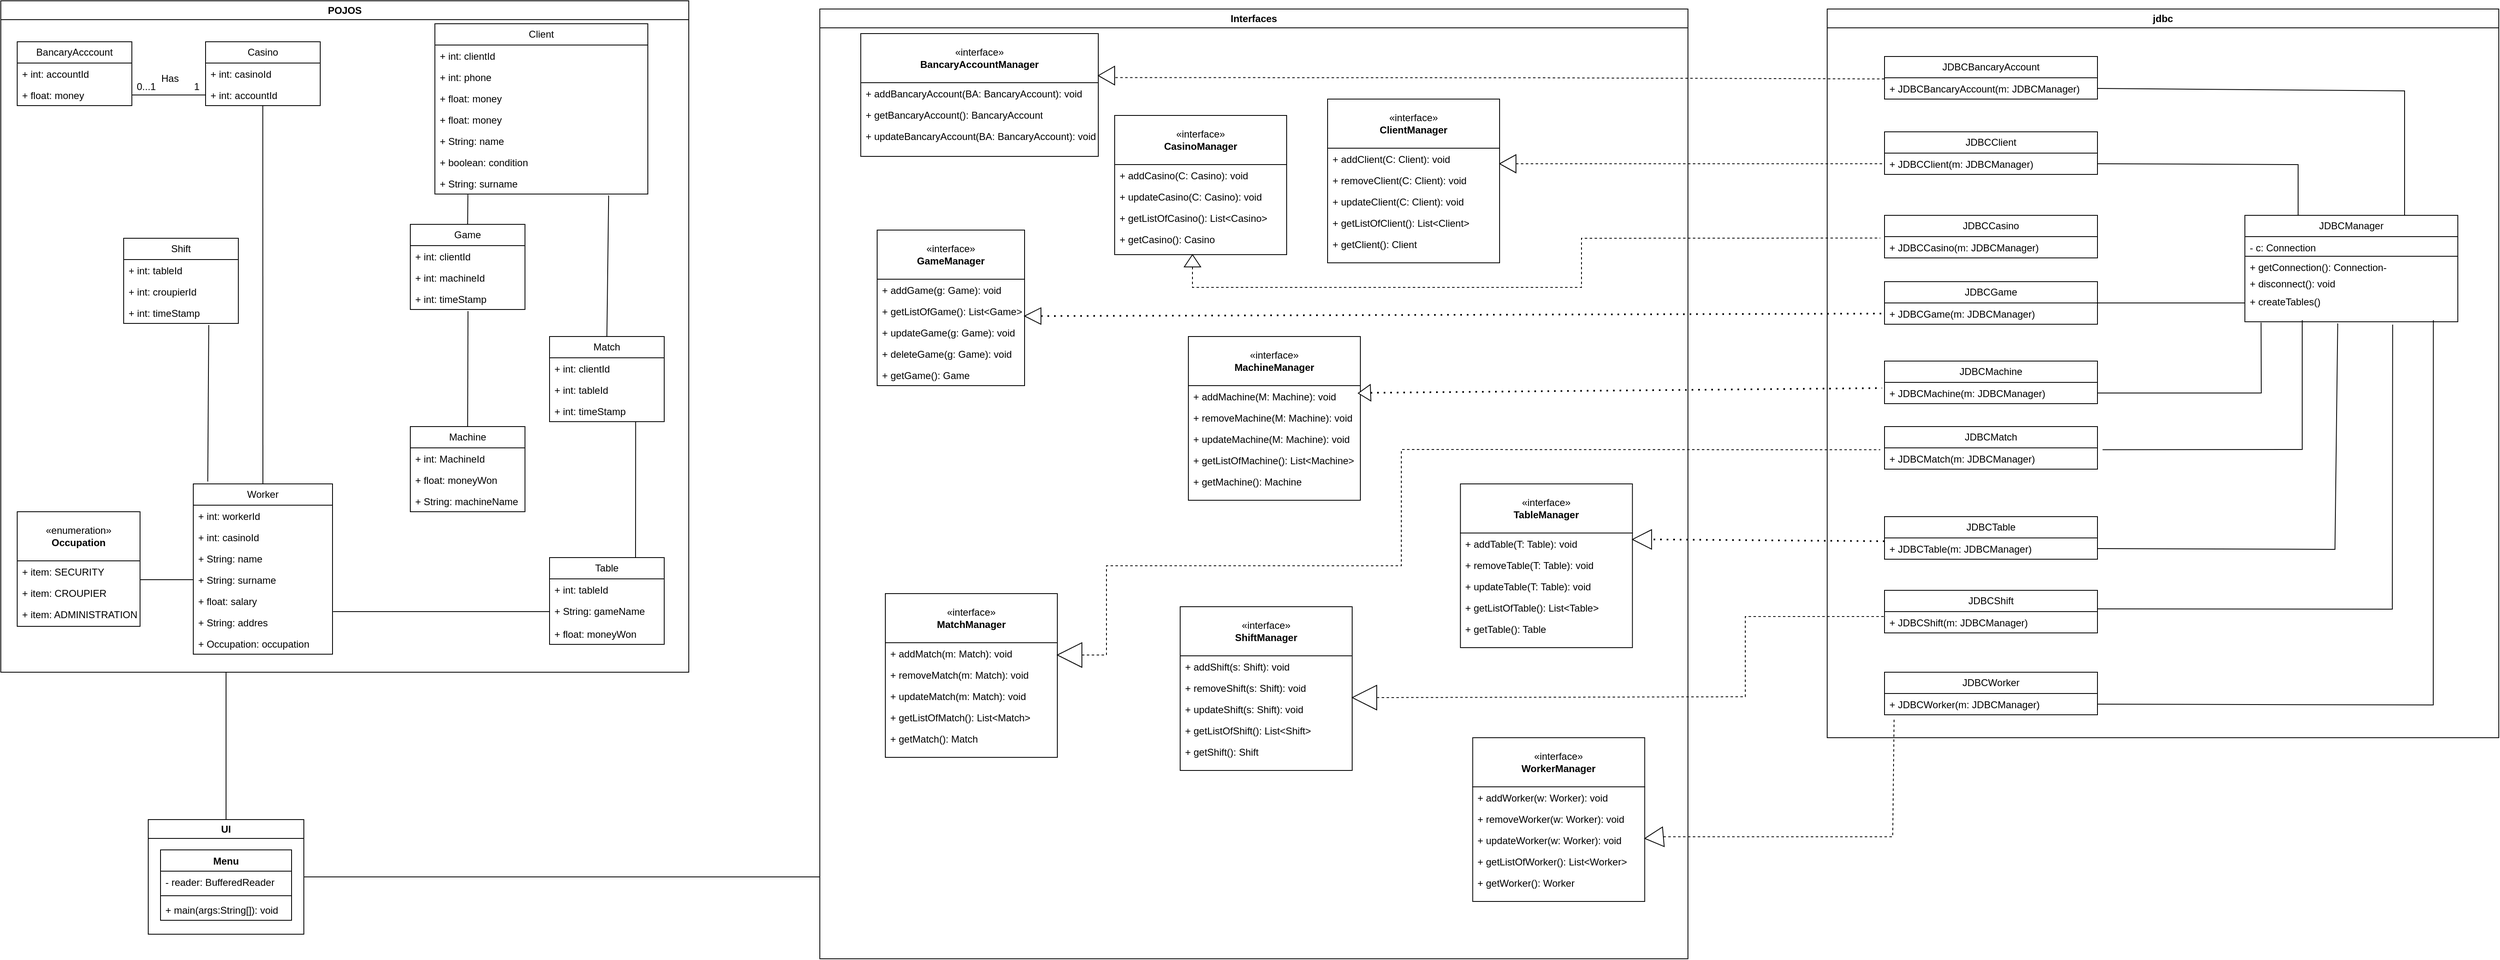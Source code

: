 <mxfile version="21.2.1" type="device">
  <diagram name="Page-1" id="JFPWe7mald3QKGkVfx7v">
    <mxGraphModel dx="3348" dy="1604" grid="1" gridSize="10" guides="1" tooltips="1" connect="1" arrows="1" fold="1" page="1" pageScale="1" pageWidth="3300" pageHeight="4681" math="0" shadow="0">
      <root>
        <mxCell id="0" />
        <mxCell id="1" parent="0" />
        <mxCell id="6YLU8XS6Di3FJssSOhAg-2" value="POJOS" style="swimlane;whiteSpace=wrap;html=1;" parent="1" vertex="1">
          <mxGeometry x="50" y="30" width="840" height="820" as="geometry" />
        </mxCell>
        <mxCell id="6YLU8XS6Di3FJssSOhAg-3" value="BancaryAcccount" style="swimlane;fontStyle=0;childLayout=stackLayout;horizontal=1;startSize=26;fillColor=none;horizontalStack=0;resizeParent=1;resizeParentMax=0;resizeLast=0;collapsible=1;marginBottom=0;whiteSpace=wrap;html=1;" parent="6YLU8XS6Di3FJssSOhAg-2" vertex="1">
          <mxGeometry x="20" y="50" width="140" height="78" as="geometry" />
        </mxCell>
        <mxCell id="6YLU8XS6Di3FJssSOhAg-4" value="+ int: accountId" style="text;strokeColor=none;fillColor=none;align=left;verticalAlign=top;spacingLeft=4;spacingRight=4;overflow=hidden;rotatable=0;points=[[0,0.5],[1,0.5]];portConstraint=eastwest;whiteSpace=wrap;html=1;" parent="6YLU8XS6Di3FJssSOhAg-3" vertex="1">
          <mxGeometry y="26" width="140" height="26" as="geometry" />
        </mxCell>
        <mxCell id="6YLU8XS6Di3FJssSOhAg-5" value="+ float: money" style="text;strokeColor=none;fillColor=none;align=left;verticalAlign=top;spacingLeft=4;spacingRight=4;overflow=hidden;rotatable=0;points=[[0,0.5],[1,0.5]];portConstraint=eastwest;whiteSpace=wrap;html=1;" parent="6YLU8XS6Di3FJssSOhAg-3" vertex="1">
          <mxGeometry y="52" width="140" height="26" as="geometry" />
        </mxCell>
        <mxCell id="6YLU8XS6Di3FJssSOhAg-7" value="Casino" style="swimlane;fontStyle=0;childLayout=stackLayout;horizontal=1;startSize=26;fillColor=none;horizontalStack=0;resizeParent=1;resizeParentMax=0;resizeLast=0;collapsible=1;marginBottom=0;whiteSpace=wrap;html=1;" parent="6YLU8XS6Di3FJssSOhAg-2" vertex="1">
          <mxGeometry x="250" y="50" width="140" height="78" as="geometry" />
        </mxCell>
        <mxCell id="6YLU8XS6Di3FJssSOhAg-8" value="+ int: casinoId" style="text;strokeColor=none;fillColor=none;align=left;verticalAlign=top;spacingLeft=4;spacingRight=4;overflow=hidden;rotatable=0;points=[[0,0.5],[1,0.5]];portConstraint=eastwest;whiteSpace=wrap;html=1;" parent="6YLU8XS6Di3FJssSOhAg-7" vertex="1">
          <mxGeometry y="26" width="140" height="26" as="geometry" />
        </mxCell>
        <mxCell id="6YLU8XS6Di3FJssSOhAg-9" value="+ int: accountId" style="text;strokeColor=none;fillColor=none;align=left;verticalAlign=top;spacingLeft=4;spacingRight=4;overflow=hidden;rotatable=0;points=[[0,0.5],[1,0.5]];portConstraint=eastwest;whiteSpace=wrap;html=1;" parent="6YLU8XS6Di3FJssSOhAg-7" vertex="1">
          <mxGeometry y="52" width="140" height="26" as="geometry" />
        </mxCell>
        <mxCell id="6YLU8XS6Di3FJssSOhAg-12" value="Client" style="swimlane;fontStyle=0;childLayout=stackLayout;horizontal=1;startSize=26;fillColor=none;horizontalStack=0;resizeParent=1;resizeParentMax=0;resizeLast=0;collapsible=1;marginBottom=0;whiteSpace=wrap;html=1;" parent="6YLU8XS6Di3FJssSOhAg-2" vertex="1">
          <mxGeometry x="530" y="28" width="260" height="208" as="geometry" />
        </mxCell>
        <mxCell id="6YLU8XS6Di3FJssSOhAg-13" value="+ int: clientId" style="text;strokeColor=none;fillColor=none;align=left;verticalAlign=top;spacingLeft=4;spacingRight=4;overflow=hidden;rotatable=0;points=[[0,0.5],[1,0.5]];portConstraint=eastwest;whiteSpace=wrap;html=1;" parent="6YLU8XS6Di3FJssSOhAg-12" vertex="1">
          <mxGeometry y="26" width="260" height="26" as="geometry" />
        </mxCell>
        <mxCell id="6YLU8XS6Di3FJssSOhAg-14" value="+ int: phone" style="text;strokeColor=none;fillColor=none;align=left;verticalAlign=top;spacingLeft=4;spacingRight=4;overflow=hidden;rotatable=0;points=[[0,0.5],[1,0.5]];portConstraint=eastwest;whiteSpace=wrap;html=1;" parent="6YLU8XS6Di3FJssSOhAg-12" vertex="1">
          <mxGeometry y="52" width="260" height="26" as="geometry" />
        </mxCell>
        <mxCell id="6YLU8XS6Di3FJssSOhAg-111" value="+ float: money" style="text;strokeColor=none;fillColor=none;align=left;verticalAlign=top;spacingLeft=4;spacingRight=4;overflow=hidden;rotatable=0;points=[[0,0.5],[1,0.5]];portConstraint=eastwest;whiteSpace=wrap;html=1;" parent="6YLU8XS6Di3FJssSOhAg-12" vertex="1">
          <mxGeometry y="78" width="260" height="26" as="geometry" />
        </mxCell>
        <mxCell id="6YLU8XS6Di3FJssSOhAg-15" value="+ float: money" style="text;strokeColor=none;fillColor=none;align=left;verticalAlign=top;spacingLeft=4;spacingRight=4;overflow=hidden;rotatable=0;points=[[0,0.5],[1,0.5]];portConstraint=eastwest;whiteSpace=wrap;html=1;" parent="6YLU8XS6Di3FJssSOhAg-12" vertex="1">
          <mxGeometry y="104" width="260" height="26" as="geometry" />
        </mxCell>
        <mxCell id="6YLU8XS6Di3FJssSOhAg-113" value="+ String: name" style="text;strokeColor=none;fillColor=none;align=left;verticalAlign=top;spacingLeft=4;spacingRight=4;overflow=hidden;rotatable=0;points=[[0,0.5],[1,0.5]];portConstraint=eastwest;whiteSpace=wrap;html=1;" parent="6YLU8XS6Di3FJssSOhAg-12" vertex="1">
          <mxGeometry y="130" width="260" height="26" as="geometry" />
        </mxCell>
        <mxCell id="6YLU8XS6Di3FJssSOhAg-115" value="+ boolean: condition" style="text;strokeColor=none;fillColor=none;align=left;verticalAlign=top;spacingLeft=4;spacingRight=4;overflow=hidden;rotatable=0;points=[[0,0.5],[1,0.5]];portConstraint=eastwest;whiteSpace=wrap;html=1;" parent="6YLU8XS6Di3FJssSOhAg-12" vertex="1">
          <mxGeometry y="156" width="260" height="26" as="geometry" />
        </mxCell>
        <mxCell id="6YLU8XS6Di3FJssSOhAg-114" value="+ String: surname" style="text;strokeColor=none;fillColor=none;align=left;verticalAlign=top;spacingLeft=4;spacingRight=4;overflow=hidden;rotatable=0;points=[[0,0.5],[1,0.5]];portConstraint=eastwest;whiteSpace=wrap;html=1;" parent="6YLU8XS6Di3FJssSOhAg-12" vertex="1">
          <mxGeometry y="182" width="260" height="26" as="geometry" />
        </mxCell>
        <mxCell id="6YLU8XS6Di3FJssSOhAg-16" value="Game" style="swimlane;fontStyle=0;childLayout=stackLayout;horizontal=1;startSize=26;fillColor=none;horizontalStack=0;resizeParent=1;resizeParentMax=0;resizeLast=0;collapsible=1;marginBottom=0;whiteSpace=wrap;html=1;" parent="6YLU8XS6Di3FJssSOhAg-2" vertex="1">
          <mxGeometry x="500" y="273" width="140" height="104" as="geometry" />
        </mxCell>
        <mxCell id="6YLU8XS6Di3FJssSOhAg-17" value="+ int: clientId" style="text;strokeColor=none;fillColor=none;align=left;verticalAlign=top;spacingLeft=4;spacingRight=4;overflow=hidden;rotatable=0;points=[[0,0.5],[1,0.5]];portConstraint=eastwest;whiteSpace=wrap;html=1;" parent="6YLU8XS6Di3FJssSOhAg-16" vertex="1">
          <mxGeometry y="26" width="140" height="26" as="geometry" />
        </mxCell>
        <mxCell id="6YLU8XS6Di3FJssSOhAg-18" value="+ int: machineId" style="text;strokeColor=none;fillColor=none;align=left;verticalAlign=top;spacingLeft=4;spacingRight=4;overflow=hidden;rotatable=0;points=[[0,0.5],[1,0.5]];portConstraint=eastwest;whiteSpace=wrap;html=1;" parent="6YLU8XS6Di3FJssSOhAg-16" vertex="1">
          <mxGeometry y="52" width="140" height="26" as="geometry" />
        </mxCell>
        <mxCell id="6YLU8XS6Di3FJssSOhAg-19" value="+ int: timeStamp" style="text;strokeColor=none;fillColor=none;align=left;verticalAlign=top;spacingLeft=4;spacingRight=4;overflow=hidden;rotatable=0;points=[[0,0.5],[1,0.5]];portConstraint=eastwest;whiteSpace=wrap;html=1;" parent="6YLU8XS6Di3FJssSOhAg-16" vertex="1">
          <mxGeometry y="78" width="140" height="26" as="geometry" />
        </mxCell>
        <mxCell id="6YLU8XS6Di3FJssSOhAg-20" value="Machine" style="swimlane;fontStyle=0;childLayout=stackLayout;horizontal=1;startSize=26;fillColor=none;horizontalStack=0;resizeParent=1;resizeParentMax=0;resizeLast=0;collapsible=1;marginBottom=0;whiteSpace=wrap;html=1;" parent="6YLU8XS6Di3FJssSOhAg-2" vertex="1">
          <mxGeometry x="500" y="520" width="140" height="104" as="geometry" />
        </mxCell>
        <mxCell id="6YLU8XS6Di3FJssSOhAg-21" value="+ int: MachineId" style="text;strokeColor=none;fillColor=none;align=left;verticalAlign=top;spacingLeft=4;spacingRight=4;overflow=hidden;rotatable=0;points=[[0,0.5],[1,0.5]];portConstraint=eastwest;whiteSpace=wrap;html=1;" parent="6YLU8XS6Di3FJssSOhAg-20" vertex="1">
          <mxGeometry y="26" width="140" height="26" as="geometry" />
        </mxCell>
        <mxCell id="6YLU8XS6Di3FJssSOhAg-22" value="+ float: moneyWon" style="text;strokeColor=none;fillColor=none;align=left;verticalAlign=top;spacingLeft=4;spacingRight=4;overflow=hidden;rotatable=0;points=[[0,0.5],[1,0.5]];portConstraint=eastwest;whiteSpace=wrap;html=1;" parent="6YLU8XS6Di3FJssSOhAg-20" vertex="1">
          <mxGeometry y="52" width="140" height="26" as="geometry" />
        </mxCell>
        <mxCell id="6YLU8XS6Di3FJssSOhAg-23" value="+ String: machineName" style="text;strokeColor=none;fillColor=none;align=left;verticalAlign=top;spacingLeft=4;spacingRight=4;overflow=hidden;rotatable=0;points=[[0,0.5],[1,0.5]];portConstraint=eastwest;whiteSpace=wrap;html=1;" parent="6YLU8XS6Di3FJssSOhAg-20" vertex="1">
          <mxGeometry y="78" width="140" height="26" as="geometry" />
        </mxCell>
        <mxCell id="6YLU8XS6Di3FJssSOhAg-32" value="Table" style="swimlane;fontStyle=0;childLayout=stackLayout;horizontal=1;startSize=26;fillColor=none;horizontalStack=0;resizeParent=1;resizeParentMax=0;resizeLast=0;collapsible=1;marginBottom=0;whiteSpace=wrap;html=1;" parent="6YLU8XS6Di3FJssSOhAg-2" vertex="1">
          <mxGeometry x="670" y="680" width="140" height="106" as="geometry" />
        </mxCell>
        <mxCell id="6YLU8XS6Di3FJssSOhAg-33" value="+ int: tableId" style="text;strokeColor=none;fillColor=none;align=left;verticalAlign=top;spacingLeft=4;spacingRight=4;overflow=hidden;rotatable=0;points=[[0,0.5],[1,0.5]];portConstraint=eastwest;whiteSpace=wrap;html=1;" parent="6YLU8XS6Di3FJssSOhAg-32" vertex="1">
          <mxGeometry y="26" width="140" height="26" as="geometry" />
        </mxCell>
        <mxCell id="6YLU8XS6Di3FJssSOhAg-34" value="+ String: gameName" style="text;strokeColor=none;fillColor=none;align=left;verticalAlign=top;spacingLeft=4;spacingRight=4;overflow=hidden;rotatable=0;points=[[0,0.5],[1,0.5]];portConstraint=eastwest;whiteSpace=wrap;html=1;" parent="6YLU8XS6Di3FJssSOhAg-32" vertex="1">
          <mxGeometry y="52" width="140" height="28" as="geometry" />
        </mxCell>
        <mxCell id="6YLU8XS6Di3FJssSOhAg-35" value="+ float: moneyWon" style="text;strokeColor=none;fillColor=none;align=left;verticalAlign=top;spacingLeft=4;spacingRight=4;overflow=hidden;rotatable=0;points=[[0,0.5],[1,0.5]];portConstraint=eastwest;whiteSpace=wrap;html=1;" parent="6YLU8XS6Di3FJssSOhAg-32" vertex="1">
          <mxGeometry y="80" width="140" height="26" as="geometry" />
        </mxCell>
        <mxCell id="6YLU8XS6Di3FJssSOhAg-53" value="" style="endArrow=none;html=1;rounded=0;entryX=1;entryY=0.5;entryDx=0;entryDy=0;exitX=0;exitY=0.5;exitDx=0;exitDy=0;" parent="6YLU8XS6Di3FJssSOhAg-2" source="6YLU8XS6Di3FJssSOhAg-9" target="6YLU8XS6Di3FJssSOhAg-5" edge="1">
          <mxGeometry width="50" height="50" relative="1" as="geometry">
            <mxPoint x="380" y="210" as="sourcePoint" />
            <mxPoint x="430" y="160" as="targetPoint" />
          </mxGeometry>
        </mxCell>
        <mxCell id="6YLU8XS6Di3FJssSOhAg-54" value="Has" style="text;strokeColor=none;fillColor=none;align=left;verticalAlign=middle;spacingLeft=4;spacingRight=4;overflow=hidden;points=[[0,0.5],[1,0.5]];portConstraint=eastwest;rotatable=0;whiteSpace=wrap;html=1;" parent="6YLU8XS6Di3FJssSOhAg-2" vertex="1">
          <mxGeometry x="190" y="80" width="80" height="30" as="geometry" />
        </mxCell>
        <mxCell id="6YLU8XS6Di3FJssSOhAg-55" value="0...1" style="text;strokeColor=none;fillColor=none;align=left;verticalAlign=middle;spacingLeft=4;spacingRight=4;overflow=hidden;points=[[0,0.5],[1,0.5]];portConstraint=eastwest;rotatable=0;whiteSpace=wrap;html=1;" parent="6YLU8XS6Di3FJssSOhAg-2" vertex="1">
          <mxGeometry x="160" y="90" width="40" height="30" as="geometry" />
        </mxCell>
        <mxCell id="6YLU8XS6Di3FJssSOhAg-56" value="1" style="text;strokeColor=none;fillColor=none;align=left;verticalAlign=middle;spacingLeft=4;spacingRight=4;overflow=hidden;points=[[0,0.5],[1,0.5]];portConstraint=eastwest;rotatable=0;whiteSpace=wrap;html=1;" parent="6YLU8XS6Di3FJssSOhAg-2" vertex="1">
          <mxGeometry x="230" y="90" width="50" height="30" as="geometry" />
        </mxCell>
        <mxCell id="6YLU8XS6Di3FJssSOhAg-28" value="Shift" style="swimlane;fontStyle=0;childLayout=stackLayout;horizontal=1;startSize=26;fillColor=none;horizontalStack=0;resizeParent=1;resizeParentMax=0;resizeLast=0;collapsible=1;marginBottom=0;whiteSpace=wrap;html=1;" parent="6YLU8XS6Di3FJssSOhAg-2" vertex="1">
          <mxGeometry x="150" y="290" width="140" height="104" as="geometry" />
        </mxCell>
        <mxCell id="6YLU8XS6Di3FJssSOhAg-29" value="+ int: tableId" style="text;strokeColor=none;fillColor=none;align=left;verticalAlign=top;spacingLeft=4;spacingRight=4;overflow=hidden;rotatable=0;points=[[0,0.5],[1,0.5]];portConstraint=eastwest;whiteSpace=wrap;html=1;" parent="6YLU8XS6Di3FJssSOhAg-28" vertex="1">
          <mxGeometry y="26" width="140" height="26" as="geometry" />
        </mxCell>
        <mxCell id="6YLU8XS6Di3FJssSOhAg-30" value="+ int: croupierId" style="text;strokeColor=none;fillColor=none;align=left;verticalAlign=top;spacingLeft=4;spacingRight=4;overflow=hidden;rotatable=0;points=[[0,0.5],[1,0.5]];portConstraint=eastwest;whiteSpace=wrap;html=1;" parent="6YLU8XS6Di3FJssSOhAg-28" vertex="1">
          <mxGeometry y="52" width="140" height="26" as="geometry" />
        </mxCell>
        <mxCell id="6YLU8XS6Di3FJssSOhAg-31" value="+ int: timeStamp" style="text;strokeColor=none;fillColor=none;align=left;verticalAlign=top;spacingLeft=4;spacingRight=4;overflow=hidden;rotatable=0;points=[[0,0.5],[1,0.5]];portConstraint=eastwest;whiteSpace=wrap;html=1;" parent="6YLU8XS6Di3FJssSOhAg-28" vertex="1">
          <mxGeometry y="78" width="140" height="26" as="geometry" />
        </mxCell>
        <mxCell id="YXHKLzz_lL9j1IWjZo5V-1" value="" style="endArrow=none;html=1;rounded=0;entryX=0.5;entryY=0;entryDx=0;entryDy=0;exitX=0.503;exitY=1.075;exitDx=0;exitDy=0;exitPerimeter=0;" edge="1" parent="6YLU8XS6Di3FJssSOhAg-2" source="6YLU8XS6Di3FJssSOhAg-19" target="6YLU8XS6Di3FJssSOhAg-20">
          <mxGeometry width="50" height="50" relative="1" as="geometry">
            <mxPoint x="780" y="430" as="sourcePoint" />
            <mxPoint x="830" y="380" as="targetPoint" />
          </mxGeometry>
        </mxCell>
        <mxCell id="YXHKLzz_lL9j1IWjZo5V-2" value="" style="endArrow=none;html=1;rounded=0;entryX=0.155;entryY=1.023;entryDx=0;entryDy=0;entryPerimeter=0;exitX=0.5;exitY=0;exitDx=0;exitDy=0;" edge="1" parent="6YLU8XS6Di3FJssSOhAg-2" source="6YLU8XS6Di3FJssSOhAg-16" target="6YLU8XS6Di3FJssSOhAg-114">
          <mxGeometry width="50" height="50" relative="1" as="geometry">
            <mxPoint x="780" y="430" as="sourcePoint" />
            <mxPoint x="830" y="380" as="targetPoint" />
          </mxGeometry>
        </mxCell>
        <mxCell id="6YLU8XS6Di3FJssSOhAg-36" value="Worker" style="swimlane;fontStyle=0;childLayout=stackLayout;horizontal=1;startSize=26;fillColor=none;horizontalStack=0;resizeParent=1;resizeParentMax=0;resizeLast=0;collapsible=1;marginBottom=0;whiteSpace=wrap;html=1;" parent="6YLU8XS6Di3FJssSOhAg-2" vertex="1">
          <mxGeometry x="235" y="590" width="170" height="208" as="geometry" />
        </mxCell>
        <mxCell id="6YLU8XS6Di3FJssSOhAg-37" value="+ int: workerId" style="text;strokeColor=none;fillColor=none;align=left;verticalAlign=top;spacingLeft=4;spacingRight=4;overflow=hidden;rotatable=0;points=[[0,0.5],[1,0.5]];portConstraint=eastwest;whiteSpace=wrap;html=1;" parent="6YLU8XS6Di3FJssSOhAg-36" vertex="1">
          <mxGeometry y="26" width="170" height="26" as="geometry" />
        </mxCell>
        <mxCell id="6YLU8XS6Di3FJssSOhAg-38" value="+ int: casinoId" style="text;strokeColor=none;fillColor=none;align=left;verticalAlign=top;spacingLeft=4;spacingRight=4;overflow=hidden;rotatable=0;points=[[0,0.5],[1,0.5]];portConstraint=eastwest;whiteSpace=wrap;html=1;" parent="6YLU8XS6Di3FJssSOhAg-36" vertex="1">
          <mxGeometry y="52" width="170" height="26" as="geometry" />
        </mxCell>
        <mxCell id="6YLU8XS6Di3FJssSOhAg-39" value="+ String: name" style="text;strokeColor=none;fillColor=none;align=left;verticalAlign=top;spacingLeft=4;spacingRight=4;overflow=hidden;rotatable=0;points=[[0,0.5],[1,0.5]];portConstraint=eastwest;whiteSpace=wrap;html=1;" parent="6YLU8XS6Di3FJssSOhAg-36" vertex="1">
          <mxGeometry y="78" width="170" height="26" as="geometry" />
        </mxCell>
        <mxCell id="6YLU8XS6Di3FJssSOhAg-192" value="+ String: surname" style="text;strokeColor=none;fillColor=none;align=left;verticalAlign=top;spacingLeft=4;spacingRight=4;overflow=hidden;rotatable=0;points=[[0,0.5],[1,0.5]];portConstraint=eastwest;whiteSpace=wrap;html=1;" parent="6YLU8XS6Di3FJssSOhAg-36" vertex="1">
          <mxGeometry y="104" width="170" height="26" as="geometry" />
        </mxCell>
        <mxCell id="6YLU8XS6Di3FJssSOhAg-193" value="+ float: salary" style="text;strokeColor=none;fillColor=none;align=left;verticalAlign=top;spacingLeft=4;spacingRight=4;overflow=hidden;rotatable=0;points=[[0,0.5],[1,0.5]];portConstraint=eastwest;whiteSpace=wrap;html=1;" parent="6YLU8XS6Di3FJssSOhAg-36" vertex="1">
          <mxGeometry y="130" width="170" height="26" as="geometry" />
        </mxCell>
        <mxCell id="6YLU8XS6Di3FJssSOhAg-194" value="+ String: addres" style="text;strokeColor=none;fillColor=none;align=left;verticalAlign=top;spacingLeft=4;spacingRight=4;overflow=hidden;rotatable=0;points=[[0,0.5],[1,0.5]];portConstraint=eastwest;whiteSpace=wrap;html=1;" parent="6YLU8XS6Di3FJssSOhAg-36" vertex="1">
          <mxGeometry y="156" width="170" height="26" as="geometry" />
        </mxCell>
        <mxCell id="6YLU8XS6Di3FJssSOhAg-195" value="+ Occupation: occupation" style="text;strokeColor=none;fillColor=none;align=left;verticalAlign=top;spacingLeft=4;spacingRight=4;overflow=hidden;rotatable=0;points=[[0,0.5],[1,0.5]];portConstraint=eastwest;whiteSpace=wrap;html=1;" parent="6YLU8XS6Di3FJssSOhAg-36" vertex="1">
          <mxGeometry y="182" width="170" height="26" as="geometry" />
        </mxCell>
        <mxCell id="6YLU8XS6Di3FJssSOhAg-77" value="" style="endArrow=none;html=1;rounded=0;exitX=0;exitY=0.5;exitDx=0;exitDy=0;entryX=1.004;entryY=0;entryDx=0;entryDy=0;entryPerimeter=0;" parent="6YLU8XS6Di3FJssSOhAg-2" source="6YLU8XS6Di3FJssSOhAg-34" target="6YLU8XS6Di3FJssSOhAg-194" edge="1">
          <mxGeometry width="50" height="50" relative="1" as="geometry">
            <mxPoint x="380" y="310" as="sourcePoint" />
            <mxPoint x="410" y="746" as="targetPoint" />
          </mxGeometry>
        </mxCell>
        <mxCell id="YXHKLzz_lL9j1IWjZo5V-3" value="" style="endArrow=none;html=1;rounded=0;entryX=0.499;entryY=1.014;entryDx=0;entryDy=0;entryPerimeter=0;exitX=0.5;exitY=0;exitDx=0;exitDy=0;" edge="1" parent="6YLU8XS6Di3FJssSOhAg-2" source="6YLU8XS6Di3FJssSOhAg-36" target="6YLU8XS6Di3FJssSOhAg-9">
          <mxGeometry width="50" height="50" relative="1" as="geometry">
            <mxPoint x="320" y="160" as="sourcePoint" />
            <mxPoint x="830" y="380" as="targetPoint" />
          </mxGeometry>
        </mxCell>
        <mxCell id="6YLU8XS6Di3FJssSOhAg-24" value="Match" style="swimlane;fontStyle=0;childLayout=stackLayout;horizontal=1;startSize=26;fillColor=none;horizontalStack=0;resizeParent=1;resizeParentMax=0;resizeLast=0;collapsible=1;marginBottom=0;whiteSpace=wrap;html=1;" parent="6YLU8XS6Di3FJssSOhAg-2" vertex="1">
          <mxGeometry x="670" y="410" width="140" height="104" as="geometry" />
        </mxCell>
        <mxCell id="6YLU8XS6Di3FJssSOhAg-25" value="+ int: clientId" style="text;strokeColor=none;fillColor=none;align=left;verticalAlign=top;spacingLeft=4;spacingRight=4;overflow=hidden;rotatable=0;points=[[0,0.5],[1,0.5]];portConstraint=eastwest;whiteSpace=wrap;html=1;" parent="6YLU8XS6Di3FJssSOhAg-24" vertex="1">
          <mxGeometry y="26" width="140" height="26" as="geometry" />
        </mxCell>
        <mxCell id="6YLU8XS6Di3FJssSOhAg-26" value="+ int: tableId" style="text;strokeColor=none;fillColor=none;align=left;verticalAlign=top;spacingLeft=4;spacingRight=4;overflow=hidden;rotatable=0;points=[[0,0.5],[1,0.5]];portConstraint=eastwest;whiteSpace=wrap;html=1;" parent="6YLU8XS6Di3FJssSOhAg-24" vertex="1">
          <mxGeometry y="52" width="140" height="26" as="geometry" />
        </mxCell>
        <mxCell id="6YLU8XS6Di3FJssSOhAg-27" value="+ int: timeStamp" style="text;strokeColor=none;fillColor=none;align=left;verticalAlign=top;spacingLeft=4;spacingRight=4;overflow=hidden;rotatable=0;points=[[0,0.5],[1,0.5]];portConstraint=eastwest;whiteSpace=wrap;html=1;" parent="6YLU8XS6Di3FJssSOhAg-24" vertex="1">
          <mxGeometry y="78" width="140" height="26" as="geometry" />
        </mxCell>
        <mxCell id="YXHKLzz_lL9j1IWjZo5V-4" value="" style="endArrow=none;html=1;rounded=0;entryX=0.816;entryY=1.068;entryDx=0;entryDy=0;entryPerimeter=0;exitX=0.5;exitY=0;exitDx=0;exitDy=0;" edge="1" parent="6YLU8XS6Di3FJssSOhAg-2" source="6YLU8XS6Di3FJssSOhAg-24" target="6YLU8XS6Di3FJssSOhAg-114">
          <mxGeometry width="50" height="50" relative="1" as="geometry">
            <mxPoint x="780" y="400" as="sourcePoint" />
            <mxPoint x="830" y="380" as="targetPoint" />
          </mxGeometry>
        </mxCell>
        <mxCell id="6YLU8XS6Di3FJssSOhAg-41" value="«enumeration»&lt;br&gt;&lt;b&gt;Occupation&lt;/b&gt;" style="html=1;whiteSpace=wrap;direction=west;" parent="6YLU8XS6Di3FJssSOhAg-2" vertex="1">
          <mxGeometry x="20" y="624" width="150" height="60" as="geometry" />
        </mxCell>
        <mxCell id="6YLU8XS6Di3FJssSOhAg-43" value="" style="rounded=0;whiteSpace=wrap;html=1;align=left;" parent="6YLU8XS6Di3FJssSOhAg-2" vertex="1">
          <mxGeometry x="20" y="684" width="150" height="80" as="geometry" />
        </mxCell>
        <mxCell id="6YLU8XS6Di3FJssSOhAg-44" value="+ item: SECURITY" style="text;strokeColor=none;fillColor=none;align=left;verticalAlign=top;spacingLeft=4;spacingRight=4;overflow=hidden;rotatable=0;points=[[0,0.5],[1,0.5]];portConstraint=eastwest;whiteSpace=wrap;html=1;" parent="6YLU8XS6Di3FJssSOhAg-2" vertex="1">
          <mxGeometry x="20" y="684" width="140" height="26" as="geometry" />
        </mxCell>
        <mxCell id="6YLU8XS6Di3FJssSOhAg-45" value="+ item: CROUPIER" style="text;strokeColor=none;fillColor=none;align=left;verticalAlign=top;spacingLeft=4;spacingRight=4;overflow=hidden;rotatable=0;points=[[0,0.5],[1,0.5]];portConstraint=eastwest;whiteSpace=wrap;html=1;" parent="6YLU8XS6Di3FJssSOhAg-2" vertex="1">
          <mxGeometry x="20" y="710" width="120" height="26" as="geometry" />
        </mxCell>
        <mxCell id="6YLU8XS6Di3FJssSOhAg-46" value="+ item: ADMINISTRATION" style="text;strokeColor=none;fillColor=none;align=left;verticalAlign=top;spacingLeft=4;spacingRight=4;overflow=hidden;rotatable=0;points=[[0,0.5],[1,0.5]];portConstraint=eastwest;whiteSpace=wrap;html=1;" parent="6YLU8XS6Di3FJssSOhAg-2" vertex="1">
          <mxGeometry x="20" y="736" width="160" height="26" as="geometry" />
        </mxCell>
        <mxCell id="YXHKLzz_lL9j1IWjZo5V-5" value="" style="endArrow=none;html=1;rounded=0;entryX=0.75;entryY=0;entryDx=0;entryDy=0;exitX=0.751;exitY=1.009;exitDx=0;exitDy=0;exitPerimeter=0;" edge="1" parent="6YLU8XS6Di3FJssSOhAg-2" source="6YLU8XS6Di3FJssSOhAg-27" target="6YLU8XS6Di3FJssSOhAg-32">
          <mxGeometry width="50" height="50" relative="1" as="geometry">
            <mxPoint x="780" y="430" as="sourcePoint" />
            <mxPoint x="830" y="380" as="targetPoint" />
          </mxGeometry>
        </mxCell>
        <mxCell id="YXHKLzz_lL9j1IWjZo5V-6" value="" style="endArrow=none;html=1;rounded=0;exitX=0;exitY=0.5;exitDx=0;exitDy=0;" edge="1" parent="6YLU8XS6Di3FJssSOhAg-2" source="6YLU8XS6Di3FJssSOhAg-192">
          <mxGeometry width="50" height="50" relative="1" as="geometry">
            <mxPoint x="230" y="710" as="sourcePoint" />
            <mxPoint x="170" y="707" as="targetPoint" />
          </mxGeometry>
        </mxCell>
        <mxCell id="YXHKLzz_lL9j1IWjZo5V-7" value="" style="endArrow=none;html=1;rounded=0;entryX=0.742;entryY=1.077;entryDx=0;entryDy=0;entryPerimeter=0;exitX=0.104;exitY=-0.014;exitDx=0;exitDy=0;exitPerimeter=0;" edge="1" parent="6YLU8XS6Di3FJssSOhAg-2" source="6YLU8XS6Di3FJssSOhAg-36" target="6YLU8XS6Di3FJssSOhAg-31">
          <mxGeometry width="50" height="50" relative="1" as="geometry">
            <mxPoint x="780" y="670" as="sourcePoint" />
            <mxPoint x="830" y="620" as="targetPoint" />
          </mxGeometry>
        </mxCell>
        <mxCell id="6YLU8XS6Di3FJssSOhAg-96" value="UI" style="swimlane;whiteSpace=wrap;html=1;" parent="1" vertex="1">
          <mxGeometry x="230" y="1030" width="190" height="140" as="geometry" />
        </mxCell>
        <mxCell id="6YLU8XS6Di3FJssSOhAg-97" value="Menu" style="swimlane;fontStyle=1;align=center;verticalAlign=top;childLayout=stackLayout;horizontal=1;startSize=26;horizontalStack=0;resizeParent=1;resizeParentMax=0;resizeLast=0;collapsible=1;marginBottom=0;whiteSpace=wrap;html=1;" parent="6YLU8XS6Di3FJssSOhAg-96" vertex="1">
          <mxGeometry x="15" y="37" width="160" height="86" as="geometry" />
        </mxCell>
        <mxCell id="6YLU8XS6Di3FJssSOhAg-98" value="- reader: BufferedReader" style="text;strokeColor=none;fillColor=none;align=left;verticalAlign=top;spacingLeft=4;spacingRight=4;overflow=hidden;rotatable=0;points=[[0,0.5],[1,0.5]];portConstraint=eastwest;whiteSpace=wrap;html=1;" parent="6YLU8XS6Di3FJssSOhAg-97" vertex="1">
          <mxGeometry y="26" width="160" height="26" as="geometry" />
        </mxCell>
        <mxCell id="6YLU8XS6Di3FJssSOhAg-99" value="" style="line;strokeWidth=1;fillColor=none;align=left;verticalAlign=middle;spacingTop=-1;spacingLeft=3;spacingRight=3;rotatable=0;labelPosition=right;points=[];portConstraint=eastwest;strokeColor=inherit;" parent="6YLU8XS6Di3FJssSOhAg-97" vertex="1">
          <mxGeometry y="52" width="160" height="8" as="geometry" />
        </mxCell>
        <mxCell id="6YLU8XS6Di3FJssSOhAg-100" value="+ main(args:String[]): void" style="text;strokeColor=none;fillColor=none;align=left;verticalAlign=top;spacingLeft=4;spacingRight=4;overflow=hidden;rotatable=0;points=[[0,0.5],[1,0.5]];portConstraint=eastwest;whiteSpace=wrap;html=1;" parent="6YLU8XS6Di3FJssSOhAg-97" vertex="1">
          <mxGeometry y="60" width="160" height="26" as="geometry" />
        </mxCell>
        <mxCell id="6YLU8XS6Di3FJssSOhAg-101" value="" style="endArrow=none;html=1;rounded=0;entryX=0.5;entryY=0;entryDx=0;entryDy=0;" parent="1" target="6YLU8XS6Di3FJssSOhAg-96" edge="1">
          <mxGeometry width="50" height="50" relative="1" as="geometry">
            <mxPoint x="325" y="850" as="sourcePoint" />
            <mxPoint x="680" y="480" as="targetPoint" />
          </mxGeometry>
        </mxCell>
        <mxCell id="6YLU8XS6Di3FJssSOhAg-102" value="Interfaces" style="swimlane;whiteSpace=wrap;html=1;" parent="1" vertex="1">
          <mxGeometry x="1050" y="40" width="1060" height="1160" as="geometry" />
        </mxCell>
        <mxCell id="6YLU8XS6Di3FJssSOhAg-103" value="«interface»&lt;br&gt;&lt;b&gt;BancaryAccountManager&lt;/b&gt;" style="html=1;whiteSpace=wrap;" parent="6YLU8XS6Di3FJssSOhAg-102" vertex="1">
          <mxGeometry x="50" y="30" width="290" height="60" as="geometry" />
        </mxCell>
        <mxCell id="6YLU8XS6Di3FJssSOhAg-104" value="«interface»&lt;br&gt;&lt;b&gt;ClientManager&lt;/b&gt;" style="html=1;whiteSpace=wrap;" parent="6YLU8XS6Di3FJssSOhAg-102" vertex="1">
          <mxGeometry x="620" y="110" width="210" height="60" as="geometry" />
        </mxCell>
        <mxCell id="6YLU8XS6Di3FJssSOhAg-105" value="«interface»&lt;br&gt;&lt;b&gt;GameManager&lt;/b&gt;" style="html=1;whiteSpace=wrap;" parent="6YLU8XS6Di3FJssSOhAg-102" vertex="1">
          <mxGeometry x="70" y="270" width="180" height="60" as="geometry" />
        </mxCell>
        <mxCell id="6YLU8XS6Di3FJssSOhAg-106" value="«interface»&lt;br&gt;&lt;b&gt;MachineManager&lt;/b&gt;" style="html=1;whiteSpace=wrap;" parent="6YLU8XS6Di3FJssSOhAg-102" vertex="1">
          <mxGeometry x="450" y="400" width="210" height="60" as="geometry" />
        </mxCell>
        <mxCell id="6YLU8XS6Di3FJssSOhAg-107" value="«interface»&lt;br&gt;&lt;b&gt;MatchManager&lt;/b&gt;" style="html=1;whiteSpace=wrap;" parent="6YLU8XS6Di3FJssSOhAg-102" vertex="1">
          <mxGeometry x="80" y="714" width="210" height="60" as="geometry" />
        </mxCell>
        <mxCell id="6YLU8XS6Di3FJssSOhAg-108" value="«interface»&lt;br&gt;&lt;b&gt;ShiftManager&lt;/b&gt;" style="html=1;whiteSpace=wrap;" parent="6YLU8XS6Di3FJssSOhAg-102" vertex="1">
          <mxGeometry x="440" y="730" width="210" height="60" as="geometry" />
        </mxCell>
        <mxCell id="6YLU8XS6Di3FJssSOhAg-109" value="«interface»&lt;br&gt;&lt;b&gt;WorkerManager&lt;/b&gt;" style="html=1;whiteSpace=wrap;" parent="6YLU8XS6Di3FJssSOhAg-102" vertex="1">
          <mxGeometry x="797.19" y="890" width="210" height="60" as="geometry" />
        </mxCell>
        <mxCell id="6YLU8XS6Di3FJssSOhAg-110" value="«interface»&lt;br&gt;&lt;b&gt;TableManager&lt;/b&gt;" style="html=1;whiteSpace=wrap;" parent="6YLU8XS6Di3FJssSOhAg-102" vertex="1">
          <mxGeometry x="782.19" y="580" width="210" height="60" as="geometry" />
        </mxCell>
        <mxCell id="6YLU8XS6Di3FJssSOhAg-196" value="" style="rounded=0;whiteSpace=wrap;html=1;" parent="6YLU8XS6Di3FJssSOhAg-102" vertex="1">
          <mxGeometry x="50" y="90" width="290" height="90" as="geometry" />
        </mxCell>
        <mxCell id="6YLU8XS6Di3FJssSOhAg-198" value="+ addBancaryAccount(BA: BancaryAccount): void" style="text;strokeColor=none;fillColor=none;align=left;verticalAlign=top;spacingLeft=4;spacingRight=4;overflow=hidden;rotatable=0;points=[[0,0.5],[1,0.5]];portConstraint=eastwest;whiteSpace=wrap;html=1;" parent="6YLU8XS6Di3FJssSOhAg-102" vertex="1">
          <mxGeometry x="50" y="90" width="280" height="26" as="geometry" />
        </mxCell>
        <mxCell id="6YLU8XS6Di3FJssSOhAg-199" value="+ getBancaryAccount(): BancaryAccount" style="text;strokeColor=none;fillColor=none;align=left;verticalAlign=top;spacingLeft=4;spacingRight=4;overflow=hidden;rotatable=0;points=[[0,0.5],[1,0.5]];portConstraint=eastwest;whiteSpace=wrap;html=1;" parent="6YLU8XS6Di3FJssSOhAg-102" vertex="1">
          <mxGeometry x="50" y="116" width="280" height="26" as="geometry" />
        </mxCell>
        <mxCell id="6YLU8XS6Di3FJssSOhAg-200" value="+ updateBancaryAccount(BA: BancaryAccount): void" style="text;strokeColor=none;fillColor=none;align=left;verticalAlign=top;spacingLeft=4;spacingRight=4;overflow=hidden;rotatable=0;points=[[0,0.5],[1,0.5]];portConstraint=eastwest;whiteSpace=wrap;html=1;" parent="6YLU8XS6Di3FJssSOhAg-102" vertex="1">
          <mxGeometry x="50" y="142" width="300" height="26" as="geometry" />
        </mxCell>
        <mxCell id="6YLU8XS6Di3FJssSOhAg-204" value="" style="rounded=0;whiteSpace=wrap;html=1;" parent="6YLU8XS6Di3FJssSOhAg-102" vertex="1">
          <mxGeometry x="70" y="330" width="180" height="130" as="geometry" />
        </mxCell>
        <mxCell id="6YLU8XS6Di3FJssSOhAg-206" value="+ addGame(g: Game): void" style="text;strokeColor=none;fillColor=none;align=left;verticalAlign=top;spacingLeft=4;spacingRight=4;overflow=hidden;rotatable=0;points=[[0,0.5],[1,0.5]];portConstraint=eastwest;whiteSpace=wrap;html=1;" parent="6YLU8XS6Di3FJssSOhAg-102" vertex="1">
          <mxGeometry x="70" y="330" width="160" height="26" as="geometry" />
        </mxCell>
        <mxCell id="6YLU8XS6Di3FJssSOhAg-207" value="+ getListOfGame(): List&amp;lt;Game&amp;gt;" style="text;strokeColor=none;fillColor=none;align=left;verticalAlign=top;spacingLeft=4;spacingRight=4;overflow=hidden;rotatable=0;points=[[0,0.5],[1,0.5]];portConstraint=eastwest;whiteSpace=wrap;html=1;" parent="6YLU8XS6Di3FJssSOhAg-102" vertex="1">
          <mxGeometry x="70" y="356" width="190" height="26" as="geometry" />
        </mxCell>
        <mxCell id="6YLU8XS6Di3FJssSOhAg-209" value="+ updateGame(g: Game): void" style="text;strokeColor=none;fillColor=none;align=left;verticalAlign=top;spacingLeft=4;spacingRight=4;overflow=hidden;rotatable=0;points=[[0,0.5],[1,0.5]];portConstraint=eastwest;whiteSpace=wrap;html=1;" parent="6YLU8XS6Di3FJssSOhAg-102" vertex="1">
          <mxGeometry x="70" y="382" width="180" height="26" as="geometry" />
        </mxCell>
        <mxCell id="6YLU8XS6Di3FJssSOhAg-210" value="+ deleteGame(g: Game): void" style="text;strokeColor=none;fillColor=none;align=left;verticalAlign=top;spacingLeft=4;spacingRight=4;overflow=hidden;rotatable=0;points=[[0,0.5],[1,0.5]];portConstraint=eastwest;whiteSpace=wrap;html=1;" parent="6YLU8XS6Di3FJssSOhAg-102" vertex="1">
          <mxGeometry x="70" y="408" width="180" height="26" as="geometry" />
        </mxCell>
        <mxCell id="6YLU8XS6Di3FJssSOhAg-211" value="+ getGame(): Game" style="text;strokeColor=none;fillColor=none;align=left;verticalAlign=top;spacingLeft=4;spacingRight=4;overflow=hidden;rotatable=0;points=[[0,0.5],[1,0.5]];portConstraint=eastwest;whiteSpace=wrap;html=1;" parent="6YLU8XS6Di3FJssSOhAg-102" vertex="1">
          <mxGeometry x="70" y="434" width="180" height="26" as="geometry" />
        </mxCell>
        <mxCell id="6YLU8XS6Di3FJssSOhAg-212" value="" style="rounded=0;whiteSpace=wrap;html=1;" parent="6YLU8XS6Di3FJssSOhAg-102" vertex="1">
          <mxGeometry x="450" y="460" width="210" height="140" as="geometry" />
        </mxCell>
        <mxCell id="6YLU8XS6Di3FJssSOhAg-213" value="+ addMachine(M: Machine): void" style="text;strokeColor=none;fillColor=none;align=left;verticalAlign=top;spacingLeft=4;spacingRight=4;overflow=hidden;rotatable=0;points=[[0,0.5],[1,0.5]];portConstraint=eastwest;whiteSpace=wrap;html=1;" parent="6YLU8XS6Di3FJssSOhAg-102" vertex="1">
          <mxGeometry x="450" y="460" width="200" height="26" as="geometry" />
        </mxCell>
        <mxCell id="6YLU8XS6Di3FJssSOhAg-214" value="+ removeMachine(M: Machine): void" style="text;strokeColor=none;fillColor=none;align=left;verticalAlign=top;spacingLeft=4;spacingRight=4;overflow=hidden;rotatable=0;points=[[0,0.5],[1,0.5]];portConstraint=eastwest;whiteSpace=wrap;html=1;" parent="6YLU8XS6Di3FJssSOhAg-102" vertex="1">
          <mxGeometry x="450" y="486" width="210" height="26" as="geometry" />
        </mxCell>
        <mxCell id="6YLU8XS6Di3FJssSOhAg-215" value="+ updateMachine(M: Machine): void" style="text;strokeColor=none;fillColor=none;align=left;verticalAlign=top;spacingLeft=4;spacingRight=4;overflow=hidden;rotatable=0;points=[[0,0.5],[1,0.5]];portConstraint=eastwest;whiteSpace=wrap;html=1;" parent="6YLU8XS6Di3FJssSOhAg-102" vertex="1">
          <mxGeometry x="450" y="512" width="210" height="26" as="geometry" />
        </mxCell>
        <mxCell id="6YLU8XS6Di3FJssSOhAg-216" value="+ getListOfMachine(): List&amp;lt;Machine&amp;gt;" style="text;strokeColor=none;fillColor=none;align=left;verticalAlign=top;spacingLeft=4;spacingRight=4;overflow=hidden;rotatable=0;points=[[0,0.5],[1,0.5]];portConstraint=eastwest;whiteSpace=wrap;html=1;" parent="6YLU8XS6Di3FJssSOhAg-102" vertex="1">
          <mxGeometry x="450" y="538" width="210" height="26" as="geometry" />
        </mxCell>
        <mxCell id="6YLU8XS6Di3FJssSOhAg-217" value="+ getMachine(): Machine" style="text;strokeColor=none;fillColor=none;align=left;verticalAlign=top;spacingLeft=4;spacingRight=4;overflow=hidden;rotatable=0;points=[[0,0.5],[1,0.5]];portConstraint=eastwest;whiteSpace=wrap;html=1;" parent="6YLU8XS6Di3FJssSOhAg-102" vertex="1">
          <mxGeometry x="450" y="564" width="180" height="26" as="geometry" />
        </mxCell>
        <mxCell id="6YLU8XS6Di3FJssSOhAg-218" value="" style="rounded=0;whiteSpace=wrap;html=1;" parent="6YLU8XS6Di3FJssSOhAg-102" vertex="1">
          <mxGeometry x="440" y="790" width="210" height="140" as="geometry" />
        </mxCell>
        <mxCell id="6YLU8XS6Di3FJssSOhAg-219" value="+ addShift(s: Shift): void" style="text;strokeColor=none;fillColor=none;align=left;verticalAlign=top;spacingLeft=4;spacingRight=4;overflow=hidden;rotatable=0;points=[[0,0.5],[1,0.5]];portConstraint=eastwest;whiteSpace=wrap;html=1;" parent="6YLU8XS6Di3FJssSOhAg-102" vertex="1">
          <mxGeometry x="440" y="790" width="200" height="26" as="geometry" />
        </mxCell>
        <mxCell id="6YLU8XS6Di3FJssSOhAg-220" value="+ removeShift(s: Shift): void" style="text;strokeColor=none;fillColor=none;align=left;verticalAlign=top;spacingLeft=4;spacingRight=4;overflow=hidden;rotatable=0;points=[[0,0.5],[1,0.5]];portConstraint=eastwest;whiteSpace=wrap;html=1;" parent="6YLU8XS6Di3FJssSOhAg-102" vertex="1">
          <mxGeometry x="440" y="816" width="210" height="26" as="geometry" />
        </mxCell>
        <mxCell id="6YLU8XS6Di3FJssSOhAg-221" value="+ updateShift(s: Shift): void" style="text;strokeColor=none;fillColor=none;align=left;verticalAlign=top;spacingLeft=4;spacingRight=4;overflow=hidden;rotatable=0;points=[[0,0.5],[1,0.5]];portConstraint=eastwest;whiteSpace=wrap;html=1;" parent="6YLU8XS6Di3FJssSOhAg-102" vertex="1">
          <mxGeometry x="440" y="842" width="210" height="26" as="geometry" />
        </mxCell>
        <mxCell id="6YLU8XS6Di3FJssSOhAg-222" value="+ getListOfShift(): List&amp;lt;Shift&amp;gt;" style="text;strokeColor=none;fillColor=none;align=left;verticalAlign=top;spacingLeft=4;spacingRight=4;overflow=hidden;rotatable=0;points=[[0,0.5],[1,0.5]];portConstraint=eastwest;whiteSpace=wrap;html=1;" parent="6YLU8XS6Di3FJssSOhAg-102" vertex="1">
          <mxGeometry x="440" y="868" width="210" height="26" as="geometry" />
        </mxCell>
        <mxCell id="6YLU8XS6Di3FJssSOhAg-223" value="+ getShift(): Shift" style="text;strokeColor=none;fillColor=none;align=left;verticalAlign=top;spacingLeft=4;spacingRight=4;overflow=hidden;rotatable=0;points=[[0,0.5],[1,0.5]];portConstraint=eastwest;whiteSpace=wrap;html=1;" parent="6YLU8XS6Di3FJssSOhAg-102" vertex="1">
          <mxGeometry x="440" y="894" width="180" height="26" as="geometry" />
        </mxCell>
        <mxCell id="6YLU8XS6Di3FJssSOhAg-224" value="" style="rounded=0;whiteSpace=wrap;html=1;" parent="6YLU8XS6Di3FJssSOhAg-102" vertex="1">
          <mxGeometry x="782.19" y="640" width="210" height="140" as="geometry" />
        </mxCell>
        <mxCell id="6YLU8XS6Di3FJssSOhAg-225" value="+ addTable(T: Table): void" style="text;strokeColor=none;fillColor=none;align=left;verticalAlign=top;spacingLeft=4;spacingRight=4;overflow=hidden;rotatable=0;points=[[0,0.5],[1,0.5]];portConstraint=eastwest;whiteSpace=wrap;html=1;" parent="6YLU8XS6Di3FJssSOhAg-102" vertex="1">
          <mxGeometry x="782.19" y="640" width="200" height="26" as="geometry" />
        </mxCell>
        <mxCell id="6YLU8XS6Di3FJssSOhAg-226" value="+ removeTable(T: Table): void" style="text;strokeColor=none;fillColor=none;align=left;verticalAlign=top;spacingLeft=4;spacingRight=4;overflow=hidden;rotatable=0;points=[[0,0.5],[1,0.5]];portConstraint=eastwest;whiteSpace=wrap;html=1;" parent="6YLU8XS6Di3FJssSOhAg-102" vertex="1">
          <mxGeometry x="782.19" y="666" width="210" height="26" as="geometry" />
        </mxCell>
        <mxCell id="6YLU8XS6Di3FJssSOhAg-227" value="+ updateTable(T: Table): void" style="text;strokeColor=none;fillColor=none;align=left;verticalAlign=top;spacingLeft=4;spacingRight=4;overflow=hidden;rotatable=0;points=[[0,0.5],[1,0.5]];portConstraint=eastwest;whiteSpace=wrap;html=1;" parent="6YLU8XS6Di3FJssSOhAg-102" vertex="1">
          <mxGeometry x="782.19" y="692" width="210" height="26" as="geometry" />
        </mxCell>
        <mxCell id="6YLU8XS6Di3FJssSOhAg-228" value="+ getListOfTable(): List&amp;lt;Table&amp;gt;" style="text;strokeColor=none;fillColor=none;align=left;verticalAlign=top;spacingLeft=4;spacingRight=4;overflow=hidden;rotatable=0;points=[[0,0.5],[1,0.5]];portConstraint=eastwest;whiteSpace=wrap;html=1;" parent="6YLU8XS6Di3FJssSOhAg-102" vertex="1">
          <mxGeometry x="782.19" y="718" width="210" height="26" as="geometry" />
        </mxCell>
        <mxCell id="6YLU8XS6Di3FJssSOhAg-229" value="+ getTable(): Table" style="text;strokeColor=none;fillColor=none;align=left;verticalAlign=top;spacingLeft=4;spacingRight=4;overflow=hidden;rotatable=0;points=[[0,0.5],[1,0.5]];portConstraint=eastwest;whiteSpace=wrap;html=1;" parent="6YLU8XS6Di3FJssSOhAg-102" vertex="1">
          <mxGeometry x="782.19" y="744" width="180" height="26" as="geometry" />
        </mxCell>
        <mxCell id="6YLU8XS6Di3FJssSOhAg-230" value="" style="rounded=0;whiteSpace=wrap;html=1;" parent="6YLU8XS6Di3FJssSOhAg-102" vertex="1">
          <mxGeometry x="797.19" y="950" width="210" height="140" as="geometry" />
        </mxCell>
        <mxCell id="6YLU8XS6Di3FJssSOhAg-231" value="+ addWorker(w: Worker): void" style="text;strokeColor=none;fillColor=none;align=left;verticalAlign=top;spacingLeft=4;spacingRight=4;overflow=hidden;rotatable=0;points=[[0,0.5],[1,0.5]];portConstraint=eastwest;whiteSpace=wrap;html=1;" parent="6YLU8XS6Di3FJssSOhAg-102" vertex="1">
          <mxGeometry x="797.19" y="950" width="200" height="26" as="geometry" />
        </mxCell>
        <mxCell id="6YLU8XS6Di3FJssSOhAg-232" value="+ removeWorker(w: Worker): void" style="text;strokeColor=none;fillColor=none;align=left;verticalAlign=top;spacingLeft=4;spacingRight=4;overflow=hidden;rotatable=0;points=[[0,0.5],[1,0.5]];portConstraint=eastwest;whiteSpace=wrap;html=1;" parent="6YLU8XS6Di3FJssSOhAg-102" vertex="1">
          <mxGeometry x="797.19" y="976" width="210" height="26" as="geometry" />
        </mxCell>
        <mxCell id="6YLU8XS6Di3FJssSOhAg-233" value="+ updateWorker(w: Worker): void" style="text;strokeColor=none;fillColor=none;align=left;verticalAlign=top;spacingLeft=4;spacingRight=4;overflow=hidden;rotatable=0;points=[[0,0.5],[1,0.5]];portConstraint=eastwest;whiteSpace=wrap;html=1;" parent="6YLU8XS6Di3FJssSOhAg-102" vertex="1">
          <mxGeometry x="797.19" y="1002" width="210" height="26" as="geometry" />
        </mxCell>
        <mxCell id="6YLU8XS6Di3FJssSOhAg-234" value="+ getListOfWorker(): List&amp;lt;Worker&amp;gt;" style="text;strokeColor=none;fillColor=none;align=left;verticalAlign=top;spacingLeft=4;spacingRight=4;overflow=hidden;rotatable=0;points=[[0,0.5],[1,0.5]];portConstraint=eastwest;whiteSpace=wrap;html=1;" parent="6YLU8XS6Di3FJssSOhAg-102" vertex="1">
          <mxGeometry x="797.19" y="1028" width="210" height="26" as="geometry" />
        </mxCell>
        <mxCell id="6YLU8XS6Di3FJssSOhAg-235" value="+ getWorker(): Worker" style="text;strokeColor=none;fillColor=none;align=left;verticalAlign=top;spacingLeft=4;spacingRight=4;overflow=hidden;rotatable=0;points=[[0,0.5],[1,0.5]];portConstraint=eastwest;whiteSpace=wrap;html=1;" parent="6YLU8XS6Di3FJssSOhAg-102" vertex="1">
          <mxGeometry x="797.19" y="1054" width="180" height="26" as="geometry" />
        </mxCell>
        <mxCell id="6YLU8XS6Di3FJssSOhAg-243" value="" style="rounded=0;whiteSpace=wrap;html=1;" parent="6YLU8XS6Di3FJssSOhAg-102" vertex="1">
          <mxGeometry x="80" y="774" width="210" height="140" as="geometry" />
        </mxCell>
        <mxCell id="6YLU8XS6Di3FJssSOhAg-244" value="+ addMatch(m: Match): void" style="text;strokeColor=none;fillColor=none;align=left;verticalAlign=top;spacingLeft=4;spacingRight=4;overflow=hidden;rotatable=0;points=[[0,0.5],[1,0.5]];portConstraint=eastwest;whiteSpace=wrap;html=1;" parent="6YLU8XS6Di3FJssSOhAg-102" vertex="1">
          <mxGeometry x="80" y="774" width="200" height="26" as="geometry" />
        </mxCell>
        <mxCell id="6YLU8XS6Di3FJssSOhAg-245" value="+ removeMatch(m: Match): void" style="text;strokeColor=none;fillColor=none;align=left;verticalAlign=top;spacingLeft=4;spacingRight=4;overflow=hidden;rotatable=0;points=[[0,0.5],[1,0.5]];portConstraint=eastwest;whiteSpace=wrap;html=1;" parent="6YLU8XS6Di3FJssSOhAg-102" vertex="1">
          <mxGeometry x="80" y="800" width="210" height="26" as="geometry" />
        </mxCell>
        <mxCell id="6YLU8XS6Di3FJssSOhAg-246" value="+ updateMatch(m: Match): void" style="text;strokeColor=none;fillColor=none;align=left;verticalAlign=top;spacingLeft=4;spacingRight=4;overflow=hidden;rotatable=0;points=[[0,0.5],[1,0.5]];portConstraint=eastwest;whiteSpace=wrap;html=1;" parent="6YLU8XS6Di3FJssSOhAg-102" vertex="1">
          <mxGeometry x="80" y="826" width="210" height="26" as="geometry" />
        </mxCell>
        <mxCell id="6YLU8XS6Di3FJssSOhAg-247" value="+ getListOfMatch(): List&amp;lt;Match&amp;gt;" style="text;strokeColor=none;fillColor=none;align=left;verticalAlign=top;spacingLeft=4;spacingRight=4;overflow=hidden;rotatable=0;points=[[0,0.5],[1,0.5]];portConstraint=eastwest;whiteSpace=wrap;html=1;" parent="6YLU8XS6Di3FJssSOhAg-102" vertex="1">
          <mxGeometry x="80" y="852" width="210" height="26" as="geometry" />
        </mxCell>
        <mxCell id="6YLU8XS6Di3FJssSOhAg-248" value="+ getMatch(): Match" style="text;strokeColor=none;fillColor=none;align=left;verticalAlign=top;spacingLeft=4;spacingRight=4;overflow=hidden;rotatable=0;points=[[0,0.5],[1,0.5]];portConstraint=eastwest;whiteSpace=wrap;html=1;" parent="6YLU8XS6Di3FJssSOhAg-102" vertex="1">
          <mxGeometry x="80" y="878" width="180" height="26" as="geometry" />
        </mxCell>
        <mxCell id="6YLU8XS6Di3FJssSOhAg-293" value="" style="triangle;whiteSpace=wrap;html=1;rotation=-180;" parent="6YLU8XS6Di3FJssSOhAg-102" vertex="1">
          <mxGeometry x="992.19" y="636.0" width="23.4" height="23.65" as="geometry" />
        </mxCell>
        <mxCell id="6YLU8XS6Di3FJssSOhAg-295" value="" style="triangle;whiteSpace=wrap;html=1;rotation=-182;" parent="6YLU8XS6Di3FJssSOhAg-102" vertex="1">
          <mxGeometry x="657.5" y="459" width="15" height="20" as="geometry" />
        </mxCell>
        <mxCell id="6YLU8XS6Di3FJssSOhAg-296" value="" style="triangle;whiteSpace=wrap;html=1;rotation=-180;" parent="6YLU8XS6Di3FJssSOhAg-102" vertex="1">
          <mxGeometry x="340" y="70" width="20" height="22.65" as="geometry" />
        </mxCell>
        <mxCell id="6YLU8XS6Di3FJssSOhAg-297" value="" style="triangle;whiteSpace=wrap;html=1;rotation=-180;" parent="6YLU8XS6Di3FJssSOhAg-102" vertex="1">
          <mxGeometry x="830" y="178" width="20" height="22" as="geometry" />
        </mxCell>
        <mxCell id="6YLU8XS6Di3FJssSOhAg-298" value="" style="triangle;whiteSpace=wrap;html=1;rotation=-180;" parent="6YLU8XS6Di3FJssSOhAg-102" vertex="1">
          <mxGeometry x="250" y="365" width="20" height="20" as="geometry" />
        </mxCell>
        <mxCell id="YXHKLzz_lL9j1IWjZo5V-22" value="«interface»&lt;br&gt;&lt;b&gt;CasinoManager&lt;/b&gt;" style="html=1;whiteSpace=wrap;" vertex="1" parent="6YLU8XS6Di3FJssSOhAg-102">
          <mxGeometry x="360" y="130" width="210" height="60" as="geometry" />
        </mxCell>
        <mxCell id="YXHKLzz_lL9j1IWjZo5V-31" value="" style="rounded=0;whiteSpace=wrap;html=1;" vertex="1" parent="6YLU8XS6Di3FJssSOhAg-102">
          <mxGeometry x="620" y="170" width="210" height="140" as="geometry" />
        </mxCell>
        <mxCell id="YXHKLzz_lL9j1IWjZo5V-32" value="+ addClient(C: Client): void" style="text;strokeColor=none;fillColor=none;align=left;verticalAlign=top;spacingLeft=4;spacingRight=4;overflow=hidden;rotatable=0;points=[[0,0.5],[1,0.5]];portConstraint=eastwest;whiteSpace=wrap;html=1;" vertex="1" parent="6YLU8XS6Di3FJssSOhAg-102">
          <mxGeometry x="620" y="170" width="200" height="26" as="geometry" />
        </mxCell>
        <mxCell id="YXHKLzz_lL9j1IWjZo5V-33" value="+ removeClient(C: Client): void" style="text;strokeColor=none;fillColor=none;align=left;verticalAlign=top;spacingLeft=4;spacingRight=4;overflow=hidden;rotatable=0;points=[[0,0.5],[1,0.5]];portConstraint=eastwest;whiteSpace=wrap;html=1;" vertex="1" parent="6YLU8XS6Di3FJssSOhAg-102">
          <mxGeometry x="620" y="196" width="210" height="26" as="geometry" />
        </mxCell>
        <mxCell id="YXHKLzz_lL9j1IWjZo5V-34" value="+ updateClient(C: Client): void" style="text;strokeColor=none;fillColor=none;align=left;verticalAlign=top;spacingLeft=4;spacingRight=4;overflow=hidden;rotatable=0;points=[[0,0.5],[1,0.5]];portConstraint=eastwest;whiteSpace=wrap;html=1;" vertex="1" parent="6YLU8XS6Di3FJssSOhAg-102">
          <mxGeometry x="620" y="222" width="210" height="26" as="geometry" />
        </mxCell>
        <mxCell id="YXHKLzz_lL9j1IWjZo5V-35" value="+ getListOfClient(): List&amp;lt;Client&amp;gt;" style="text;strokeColor=none;fillColor=none;align=left;verticalAlign=top;spacingLeft=4;spacingRight=4;overflow=hidden;rotatable=0;points=[[0,0.5],[1,0.5]];portConstraint=eastwest;whiteSpace=wrap;html=1;" vertex="1" parent="6YLU8XS6Di3FJssSOhAg-102">
          <mxGeometry x="620" y="248" width="210" height="26" as="geometry" />
        </mxCell>
        <mxCell id="YXHKLzz_lL9j1IWjZo5V-36" value="+ getClient(): Client" style="text;strokeColor=none;fillColor=none;align=left;verticalAlign=top;spacingLeft=4;spacingRight=4;overflow=hidden;rotatable=0;points=[[0,0.5],[1,0.5]];portConstraint=eastwest;whiteSpace=wrap;html=1;" vertex="1" parent="6YLU8XS6Di3FJssSOhAg-102">
          <mxGeometry x="620" y="274" width="180" height="26" as="geometry" />
        </mxCell>
        <mxCell id="YXHKLzz_lL9j1IWjZo5V-43" value="" style="triangle;whiteSpace=wrap;html=1;rotation=-180;" vertex="1" parent="6YLU8XS6Di3FJssSOhAg-102">
          <mxGeometry x="650" y="826" width="30" height="30" as="geometry" />
        </mxCell>
        <mxCell id="YXHKLzz_lL9j1IWjZo5V-47" value="" style="triangle;whiteSpace=wrap;html=1;rotation=-180;" vertex="1" parent="6YLU8XS6Di3FJssSOhAg-102">
          <mxGeometry x="290" y="774" width="30" height="30" as="geometry" />
        </mxCell>
        <mxCell id="YXHKLzz_lL9j1IWjZo5V-49" value="" style="rounded=0;whiteSpace=wrap;html=1;" vertex="1" parent="6YLU8XS6Di3FJssSOhAg-102">
          <mxGeometry x="360" y="190" width="210" height="110" as="geometry" />
        </mxCell>
        <mxCell id="YXHKLzz_lL9j1IWjZo5V-50" value="+ addCasino(C: Casino): void" style="text;strokeColor=none;fillColor=none;align=left;verticalAlign=top;spacingLeft=4;spacingRight=4;overflow=hidden;rotatable=0;points=[[0,0.5],[1,0.5]];portConstraint=eastwest;whiteSpace=wrap;html=1;" vertex="1" parent="6YLU8XS6Di3FJssSOhAg-102">
          <mxGeometry x="360" y="190" width="200" height="26" as="geometry" />
        </mxCell>
        <mxCell id="YXHKLzz_lL9j1IWjZo5V-52" value="+ updateCasino(C: Casino): void" style="text;strokeColor=none;fillColor=none;align=left;verticalAlign=top;spacingLeft=4;spacingRight=4;overflow=hidden;rotatable=0;points=[[0,0.5],[1,0.5]];portConstraint=eastwest;whiteSpace=wrap;html=1;" vertex="1" parent="6YLU8XS6Di3FJssSOhAg-102">
          <mxGeometry x="360" y="216" width="210" height="26" as="geometry" />
        </mxCell>
        <mxCell id="YXHKLzz_lL9j1IWjZo5V-53" value="+ getListOfCasino(): List&amp;lt;Casino&amp;gt;" style="text;strokeColor=none;fillColor=none;align=left;verticalAlign=top;spacingLeft=4;spacingRight=4;overflow=hidden;rotatable=0;points=[[0,0.5],[1,0.5]];portConstraint=eastwest;whiteSpace=wrap;html=1;" vertex="1" parent="6YLU8XS6Di3FJssSOhAg-102">
          <mxGeometry x="360" y="242" width="210" height="26" as="geometry" />
        </mxCell>
        <mxCell id="YXHKLzz_lL9j1IWjZo5V-54" value="+ getCasino(): Casino" style="text;strokeColor=none;fillColor=none;align=left;verticalAlign=top;spacingLeft=4;spacingRight=4;overflow=hidden;rotatable=0;points=[[0,0.5],[1,0.5]];portConstraint=eastwest;whiteSpace=wrap;html=1;" vertex="1" parent="6YLU8XS6Di3FJssSOhAg-102">
          <mxGeometry x="360" y="268" width="180" height="26" as="geometry" />
        </mxCell>
        <mxCell id="YXHKLzz_lL9j1IWjZo5V-58" value="" style="triangle;whiteSpace=wrap;html=1;rotation=-90;" vertex="1" parent="6YLU8XS6Di3FJssSOhAg-102">
          <mxGeometry x="447.5" y="297.5" width="15" height="20" as="geometry" />
        </mxCell>
        <mxCell id="6YLU8XS6Di3FJssSOhAg-250" value="jdbc" style="swimlane;whiteSpace=wrap;html=1;" parent="1" vertex="1">
          <mxGeometry x="2280" y="40" width="820" height="890" as="geometry" />
        </mxCell>
        <mxCell id="6YLU8XS6Di3FJssSOhAg-251" value="JDBCBancaryAccount" style="swimlane;fontStyle=0;childLayout=stackLayout;horizontal=1;startSize=26;fillColor=none;horizontalStack=0;resizeParent=1;resizeParentMax=0;resizeLast=0;collapsible=1;marginBottom=0;whiteSpace=wrap;html=1;" parent="6YLU8XS6Di3FJssSOhAg-250" vertex="1">
          <mxGeometry x="70" y="58" width="260" height="52" as="geometry" />
        </mxCell>
        <mxCell id="6YLU8XS6Di3FJssSOhAg-252" value="+ JDBCBancaryAccount(m: JDBCManager)" style="text;strokeColor=none;fillColor=none;align=left;verticalAlign=top;spacingLeft=4;spacingRight=4;overflow=hidden;rotatable=0;points=[[0,0.5],[1,0.5]];portConstraint=eastwest;whiteSpace=wrap;html=1;" parent="6YLU8XS6Di3FJssSOhAg-251" vertex="1">
          <mxGeometry y="26" width="260" height="26" as="geometry" />
        </mxCell>
        <mxCell id="6YLU8XS6Di3FJssSOhAg-257" value="JDBCGame" style="swimlane;fontStyle=0;childLayout=stackLayout;horizontal=1;startSize=26;fillColor=none;horizontalStack=0;resizeParent=1;resizeParentMax=0;resizeLast=0;collapsible=1;marginBottom=0;whiteSpace=wrap;html=1;" parent="6YLU8XS6Di3FJssSOhAg-250" vertex="1">
          <mxGeometry x="70" y="333" width="260" height="52" as="geometry" />
        </mxCell>
        <mxCell id="6YLU8XS6Di3FJssSOhAg-258" value="+ JDBCGame(m: JDBCManager)" style="text;strokeColor=none;fillColor=none;align=left;verticalAlign=top;spacingLeft=4;spacingRight=4;overflow=hidden;rotatable=0;points=[[0,0.5],[1,0.5]];portConstraint=eastwest;whiteSpace=wrap;html=1;" parent="6YLU8XS6Di3FJssSOhAg-257" vertex="1">
          <mxGeometry y="26" width="260" height="26" as="geometry" />
        </mxCell>
        <mxCell id="6YLU8XS6Di3FJssSOhAg-259" value="JDBCMachine" style="swimlane;fontStyle=0;childLayout=stackLayout;horizontal=1;startSize=26;fillColor=none;horizontalStack=0;resizeParent=1;resizeParentMax=0;resizeLast=0;collapsible=1;marginBottom=0;whiteSpace=wrap;html=1;" parent="6YLU8XS6Di3FJssSOhAg-250" vertex="1">
          <mxGeometry x="70" y="430" width="260" height="52" as="geometry" />
        </mxCell>
        <mxCell id="6YLU8XS6Di3FJssSOhAg-260" value="+ JDBCMachine(m: JDBCManager)" style="text;strokeColor=none;fillColor=none;align=left;verticalAlign=top;spacingLeft=4;spacingRight=4;overflow=hidden;rotatable=0;points=[[0,0.5],[1,0.5]];portConstraint=eastwest;whiteSpace=wrap;html=1;" parent="6YLU8XS6Di3FJssSOhAg-259" vertex="1">
          <mxGeometry y="26" width="260" height="26" as="geometry" />
        </mxCell>
        <mxCell id="6YLU8XS6Di3FJssSOhAg-261" value="JDBCTable" style="swimlane;fontStyle=0;childLayout=stackLayout;horizontal=1;startSize=26;fillColor=none;horizontalStack=0;resizeParent=1;resizeParentMax=0;resizeLast=0;collapsible=1;marginBottom=0;whiteSpace=wrap;html=1;" parent="6YLU8XS6Di3FJssSOhAg-250" vertex="1">
          <mxGeometry x="70" y="620" width="260" height="52" as="geometry" />
        </mxCell>
        <mxCell id="6YLU8XS6Di3FJssSOhAg-262" value="+ JDBCTable(m: JDBCManager)" style="text;strokeColor=none;fillColor=none;align=left;verticalAlign=top;spacingLeft=4;spacingRight=4;overflow=hidden;rotatable=0;points=[[0,0.5],[1,0.5]];portConstraint=eastwest;whiteSpace=wrap;html=1;" parent="6YLU8XS6Di3FJssSOhAg-261" vertex="1">
          <mxGeometry y="26" width="260" height="26" as="geometry" />
        </mxCell>
        <mxCell id="6YLU8XS6Di3FJssSOhAg-263" value="JDBCWorker" style="swimlane;fontStyle=0;childLayout=stackLayout;horizontal=1;startSize=26;fillColor=none;horizontalStack=0;resizeParent=1;resizeParentMax=0;resizeLast=0;collapsible=1;marginBottom=0;whiteSpace=wrap;html=1;" parent="6YLU8XS6Di3FJssSOhAg-250" vertex="1">
          <mxGeometry x="70" y="810" width="260" height="52" as="geometry" />
        </mxCell>
        <mxCell id="6YLU8XS6Di3FJssSOhAg-264" value="+ JDBCWorker(m: JDBCManager)" style="text;strokeColor=none;fillColor=none;align=left;verticalAlign=top;spacingLeft=4;spacingRight=4;overflow=hidden;rotatable=0;points=[[0,0.5],[1,0.5]];portConstraint=eastwest;whiteSpace=wrap;html=1;" parent="6YLU8XS6Di3FJssSOhAg-263" vertex="1">
          <mxGeometry y="26" width="260" height="26" as="geometry" />
        </mxCell>
        <mxCell id="6YLU8XS6Di3FJssSOhAg-265" value="JDBCManager" style="swimlane;fontStyle=0;childLayout=stackLayout;horizontal=1;startSize=26;fillColor=none;horizontalStack=0;resizeParent=1;resizeParentMax=0;resizeLast=0;collapsible=1;marginBottom=0;whiteSpace=wrap;html=1;" parent="6YLU8XS6Di3FJssSOhAg-250" vertex="1">
          <mxGeometry x="510" y="252" width="260" height="50" as="geometry" />
        </mxCell>
        <mxCell id="6YLU8XS6Di3FJssSOhAg-266" value="- c: Connection" style="text;strokeColor=none;fillColor=none;align=left;verticalAlign=top;spacingLeft=4;spacingRight=4;overflow=hidden;rotatable=0;points=[[0,0.5],[1,0.5]];portConstraint=eastwest;whiteSpace=wrap;html=1;" parent="6YLU8XS6Di3FJssSOhAg-265" vertex="1">
          <mxGeometry y="26" width="260" height="24" as="geometry" />
        </mxCell>
        <mxCell id="6YLU8XS6Di3FJssSOhAg-269" value="" style="rounded=0;whiteSpace=wrap;html=1;" parent="6YLU8XS6Di3FJssSOhAg-250" vertex="1">
          <mxGeometry x="510" y="302" width="260" height="80" as="geometry" />
        </mxCell>
        <mxCell id="6YLU8XS6Di3FJssSOhAg-270" value="+ getConnection(): Connection-" style="text;strokeColor=none;fillColor=none;align=left;verticalAlign=top;spacingLeft=4;spacingRight=4;overflow=hidden;rotatable=0;points=[[0,0.5],[1,0.5]];portConstraint=eastwest;whiteSpace=wrap;html=1;" parent="6YLU8XS6Di3FJssSOhAg-250" vertex="1">
          <mxGeometry x="510" y="302" width="260" height="40" as="geometry" />
        </mxCell>
        <mxCell id="6YLU8XS6Di3FJssSOhAg-271" value="+ disconnect(): void" style="text;strokeColor=none;fillColor=none;align=left;verticalAlign=top;spacingLeft=4;spacingRight=4;overflow=hidden;rotatable=0;points=[[0,0.5],[1,0.5]];portConstraint=eastwest;whiteSpace=wrap;html=1;" parent="6YLU8XS6Di3FJssSOhAg-250" vertex="1">
          <mxGeometry x="510" y="322" width="260" height="30" as="geometry" />
        </mxCell>
        <mxCell id="6YLU8XS6Di3FJssSOhAg-272" value="+ createTables()" style="text;strokeColor=none;fillColor=none;align=left;verticalAlign=top;spacingLeft=4;spacingRight=4;overflow=hidden;rotatable=0;points=[[0,0.5],[1,0.5]];portConstraint=eastwest;whiteSpace=wrap;html=1;" parent="6YLU8XS6Di3FJssSOhAg-250" vertex="1">
          <mxGeometry x="510" y="344" width="260" height="30" as="geometry" />
        </mxCell>
        <mxCell id="YXHKLzz_lL9j1IWjZo5V-10" value="" style="endArrow=none;html=1;rounded=0;entryX=0.076;entryY=1.013;entryDx=0;entryDy=0;exitX=1;exitY=0.5;exitDx=0;exitDy=0;entryPerimeter=0;" edge="1" parent="6YLU8XS6Di3FJssSOhAg-250" source="6YLU8XS6Di3FJssSOhAg-260" target="6YLU8XS6Di3FJssSOhAg-269">
          <mxGeometry width="50" height="50" relative="1" as="geometry">
            <mxPoint x="110" y="420" as="sourcePoint" />
            <mxPoint x="160" y="370" as="targetPoint" />
            <Array as="points">
              <mxPoint x="530" y="469" />
            </Array>
          </mxGeometry>
        </mxCell>
        <mxCell id="YXHKLzz_lL9j1IWjZo5V-11" value="" style="endArrow=none;html=1;rounded=0;entryX=0;entryY=0.5;entryDx=0;entryDy=0;exitX=0.981;exitY=0.002;exitDx=0;exitDy=0;exitPerimeter=0;" edge="1" parent="6YLU8XS6Di3FJssSOhAg-250" source="6YLU8XS6Di3FJssSOhAg-258" target="6YLU8XS6Di3FJssSOhAg-272">
          <mxGeometry width="50" height="50" relative="1" as="geometry">
            <mxPoint x="110" y="420" as="sourcePoint" />
            <mxPoint x="160" y="370" as="targetPoint" />
          </mxGeometry>
        </mxCell>
        <mxCell id="YXHKLzz_lL9j1IWjZo5V-12" value="" style="endArrow=none;html=1;rounded=0;exitX=1;exitY=0.5;exitDx=0;exitDy=0;entryX=0.436;entryY=1.025;entryDx=0;entryDy=0;entryPerimeter=0;" edge="1" parent="6YLU8XS6Di3FJssSOhAg-250" source="6YLU8XS6Di3FJssSOhAg-262" target="6YLU8XS6Di3FJssSOhAg-269">
          <mxGeometry width="50" height="50" relative="1" as="geometry">
            <mxPoint x="110" y="420" as="sourcePoint" />
            <mxPoint x="580" y="380" as="targetPoint" />
            <Array as="points">
              <mxPoint x="620" y="660" />
            </Array>
          </mxGeometry>
        </mxCell>
        <mxCell id="YXHKLzz_lL9j1IWjZo5V-13" value="" style="endArrow=none;html=1;rounded=0;entryX=0.885;entryY=0.975;entryDx=0;entryDy=0;exitX=1;exitY=0.5;exitDx=0;exitDy=0;entryPerimeter=0;" edge="1" parent="6YLU8XS6Di3FJssSOhAg-250" source="6YLU8XS6Di3FJssSOhAg-264" target="6YLU8XS6Di3FJssSOhAg-269">
          <mxGeometry width="50" height="50" relative="1" as="geometry">
            <mxPoint x="330" y="530" as="sourcePoint" />
            <mxPoint x="160" y="370" as="targetPoint" />
            <Array as="points">
              <mxPoint x="740" y="850" />
            </Array>
          </mxGeometry>
        </mxCell>
        <mxCell id="YXHKLzz_lL9j1IWjZo5V-15" value="" style="endArrow=none;html=1;rounded=0;entryX=0.75;entryY=0;entryDx=0;entryDy=0;exitX=1;exitY=0.5;exitDx=0;exitDy=0;" edge="1" parent="6YLU8XS6Di3FJssSOhAg-250" source="6YLU8XS6Di3FJssSOhAg-252" target="6YLU8XS6Di3FJssSOhAg-265">
          <mxGeometry width="50" height="50" relative="1" as="geometry">
            <mxPoint x="110" y="420" as="sourcePoint" />
            <mxPoint x="160" y="370" as="targetPoint" />
            <Array as="points">
              <mxPoint x="705" y="100" />
            </Array>
          </mxGeometry>
        </mxCell>
        <mxCell id="YXHKLzz_lL9j1IWjZo5V-38" value="JDBCCasino" style="swimlane;fontStyle=0;childLayout=stackLayout;horizontal=1;startSize=26;fillColor=none;horizontalStack=0;resizeParent=1;resizeParentMax=0;resizeLast=0;collapsible=1;marginBottom=0;whiteSpace=wrap;html=1;" vertex="1" parent="6YLU8XS6Di3FJssSOhAg-250">
          <mxGeometry x="70" y="252" width="260" height="52" as="geometry" />
        </mxCell>
        <mxCell id="YXHKLzz_lL9j1IWjZo5V-39" value="+ JDBCCasino(m: JDBCManager)" style="text;strokeColor=none;fillColor=none;align=left;verticalAlign=top;spacingLeft=4;spacingRight=4;overflow=hidden;rotatable=0;points=[[0,0.5],[1,0.5]];portConstraint=eastwest;whiteSpace=wrap;html=1;" vertex="1" parent="YXHKLzz_lL9j1IWjZo5V-38">
          <mxGeometry y="26" width="260" height="26" as="geometry" />
        </mxCell>
        <mxCell id="YXHKLzz_lL9j1IWjZo5V-40" value="JDBCShift" style="swimlane;fontStyle=0;childLayout=stackLayout;horizontal=1;startSize=26;fillColor=none;horizontalStack=0;resizeParent=1;resizeParentMax=0;resizeLast=0;collapsible=1;marginBottom=0;whiteSpace=wrap;html=1;" vertex="1" parent="6YLU8XS6Di3FJssSOhAg-250">
          <mxGeometry x="70" y="710" width="260" height="52" as="geometry" />
        </mxCell>
        <mxCell id="YXHKLzz_lL9j1IWjZo5V-41" value="+ JDBCShift(m: JDBCManager)" style="text;strokeColor=none;fillColor=none;align=left;verticalAlign=top;spacingLeft=4;spacingRight=4;overflow=hidden;rotatable=0;points=[[0,0.5],[1,0.5]];portConstraint=eastwest;whiteSpace=wrap;html=1;" vertex="1" parent="YXHKLzz_lL9j1IWjZo5V-40">
          <mxGeometry y="26" width="260" height="26" as="geometry" />
        </mxCell>
        <mxCell id="YXHKLzz_lL9j1IWjZo5V-44" value="JDBCMatch" style="swimlane;fontStyle=0;childLayout=stackLayout;horizontal=1;startSize=26;fillColor=none;horizontalStack=0;resizeParent=1;resizeParentMax=0;resizeLast=0;collapsible=1;marginBottom=0;whiteSpace=wrap;html=1;" vertex="1" parent="6YLU8XS6Di3FJssSOhAg-250">
          <mxGeometry x="70" y="510" width="260" height="52" as="geometry" />
        </mxCell>
        <mxCell id="YXHKLzz_lL9j1IWjZo5V-45" value="+ JDBCMatch(m: JDBCManager)" style="text;strokeColor=none;fillColor=none;align=left;verticalAlign=top;spacingLeft=4;spacingRight=4;overflow=hidden;rotatable=0;points=[[0,0.5],[1,0.5]];portConstraint=eastwest;whiteSpace=wrap;html=1;" vertex="1" parent="YXHKLzz_lL9j1IWjZo5V-44">
          <mxGeometry y="26" width="260" height="26" as="geometry" />
        </mxCell>
        <mxCell id="6YLU8XS6Di3FJssSOhAg-255" value="JDBCClient" style="swimlane;fontStyle=0;childLayout=stackLayout;horizontal=1;startSize=26;fillColor=none;horizontalStack=0;resizeParent=1;resizeParentMax=0;resizeLast=0;collapsible=1;marginBottom=0;whiteSpace=wrap;html=1;" parent="6YLU8XS6Di3FJssSOhAg-250" vertex="1">
          <mxGeometry x="70" y="150" width="260" height="52" as="geometry" />
        </mxCell>
        <mxCell id="6YLU8XS6Di3FJssSOhAg-256" value="+ JDBCClient(m: JDBCManager)" style="text;strokeColor=none;fillColor=none;align=left;verticalAlign=top;spacingLeft=4;spacingRight=4;overflow=hidden;rotatable=0;points=[[0,0.5],[1,0.5]];portConstraint=eastwest;whiteSpace=wrap;html=1;" parent="6YLU8XS6Di3FJssSOhAg-255" vertex="1">
          <mxGeometry y="26" width="260" height="26" as="geometry" />
        </mxCell>
        <mxCell id="YXHKLzz_lL9j1IWjZo5V-14" value="" style="endArrow=none;html=1;rounded=0;entryX=0.25;entryY=0;entryDx=0;entryDy=0;exitX=1;exitY=0.5;exitDx=0;exitDy=0;" edge="1" parent="6YLU8XS6Di3FJssSOhAg-250" source="6YLU8XS6Di3FJssSOhAg-256" target="6YLU8XS6Di3FJssSOhAg-265">
          <mxGeometry width="50" height="50" relative="1" as="geometry">
            <mxPoint x="110" y="390" as="sourcePoint" />
            <mxPoint x="575" y="222" as="targetPoint" />
            <Array as="points">
              <mxPoint x="575" y="190" />
            </Array>
          </mxGeometry>
        </mxCell>
        <mxCell id="YXHKLzz_lL9j1IWjZo5V-56" value="" style="endArrow=none;html=1;rounded=0;entryX=0.694;entryY=1.043;entryDx=0;entryDy=0;entryPerimeter=0;exitX=1.002;exitY=-0.132;exitDx=0;exitDy=0;exitPerimeter=0;" edge="1" parent="6YLU8XS6Di3FJssSOhAg-250" source="YXHKLzz_lL9j1IWjZo5V-41" target="6YLU8XS6Di3FJssSOhAg-269">
          <mxGeometry width="50" height="50" relative="1" as="geometry">
            <mxPoint x="60" y="580" as="sourcePoint" />
            <mxPoint x="110" y="530" as="targetPoint" />
            <Array as="points">
              <mxPoint x="690" y="733" />
            </Array>
          </mxGeometry>
        </mxCell>
        <mxCell id="6YLU8XS6Di3FJssSOhAg-284" value="" style="endArrow=none;dashed=1;html=1;dashPattern=1 3;strokeWidth=2;rounded=0;exitX=0;exitY=0.154;exitDx=0;exitDy=0;exitPerimeter=0;entryX=0;entryY=0.5;entryDx=0;entryDy=0;" parent="1" source="6YLU8XS6Di3FJssSOhAg-262" target="6YLU8XS6Di3FJssSOhAg-293" edge="1">
          <mxGeometry width="50" height="50" relative="1" as="geometry">
            <mxPoint x="2360" y="430" as="sourcePoint" />
            <mxPoint x="1731" y="520" as="targetPoint" />
            <Array as="points" />
          </mxGeometry>
        </mxCell>
        <mxCell id="6YLU8XS6Di3FJssSOhAg-285" value="" style="endArrow=none;dashed=1;html=1;dashPattern=1 3;strokeWidth=2;rounded=0;entryX=-0.012;entryY=0.269;entryDx=0;entryDy=0;entryPerimeter=0;exitX=0;exitY=0.5;exitDx=0;exitDy=0;" parent="1" source="6YLU8XS6Di3FJssSOhAg-295" target="6YLU8XS6Di3FJssSOhAg-260" edge="1">
          <mxGeometry width="50" height="50" relative="1" as="geometry">
            <mxPoint x="1200" y="570" as="sourcePoint" />
            <mxPoint x="2250" y="380" as="targetPoint" />
            <Array as="points" />
          </mxGeometry>
        </mxCell>
        <mxCell id="6YLU8XS6Di3FJssSOhAg-286" value="" style="endArrow=none;dashed=1;html=1;dashPattern=1 3;strokeWidth=2;rounded=0;entryX=0;entryY=0.75;entryDx=0;entryDy=0;exitX=0;exitY=0.5;exitDx=0;exitDy=0;" parent="1" source="6YLU8XS6Di3FJssSOhAg-298" target="6YLU8XS6Di3FJssSOhAg-257" edge="1">
          <mxGeometry width="50" height="50" relative="1" as="geometry">
            <mxPoint x="1840" y="430" as="sourcePoint" />
            <mxPoint x="1890" y="380" as="targetPoint" />
            <Array as="points" />
          </mxGeometry>
        </mxCell>
        <mxCell id="6YLU8XS6Di3FJssSOhAg-288" value="" style="endArrow=none;dashed=1;html=1;rounded=0;entryX=0;entryY=0.5;entryDx=0;entryDy=0;exitX=0;exitY=0.5;exitDx=0;exitDy=0;" parent="1" source="6YLU8XS6Di3FJssSOhAg-297" target="6YLU8XS6Di3FJssSOhAg-256" edge="1">
          <mxGeometry width="50" height="50" relative="1" as="geometry">
            <mxPoint x="1840" y="400" as="sourcePoint" />
            <mxPoint x="1890" y="350" as="targetPoint" />
            <Array as="points" />
          </mxGeometry>
        </mxCell>
        <mxCell id="6YLU8XS6Di3FJssSOhAg-289" value="" style="endArrow=none;dashed=1;html=1;rounded=0;exitX=-0.042;exitY=0.395;exitDx=0;exitDy=0;exitPerimeter=0;entryX=0.007;entryY=0.055;entryDx=0;entryDy=0;entryPerimeter=0;" parent="1" source="6YLU8XS6Di3FJssSOhAg-296" target="6YLU8XS6Di3FJssSOhAg-252" edge="1">
          <mxGeometry width="50" height="50" relative="1" as="geometry">
            <mxPoint x="1840" y="400" as="sourcePoint" />
            <mxPoint x="2340" y="140" as="targetPoint" />
            <Array as="points">
              <mxPoint x="1920" y="124" />
            </Array>
          </mxGeometry>
        </mxCell>
        <mxCell id="YXHKLzz_lL9j1IWjZo5V-16" value="" style="endArrow=none;dashed=1;html=1;rounded=0;entryX=0.045;entryY=1.167;entryDx=0;entryDy=0;exitX=0;exitY=0.5;exitDx=0;exitDy=0;entryPerimeter=0;" edge="1" parent="1" source="6YLU8XS6Di3FJssSOhAg-290" target="6YLU8XS6Di3FJssSOhAg-264">
          <mxGeometry width="50" height="50" relative="1" as="geometry">
            <mxPoint x="2060" y="590" as="sourcePoint" />
            <mxPoint x="2320" y="430" as="targetPoint" />
            <Array as="points">
              <mxPoint x="2360" y="1051" />
            </Array>
          </mxGeometry>
        </mxCell>
        <mxCell id="6YLU8XS6Di3FJssSOhAg-290" value="" style="triangle;whiteSpace=wrap;html=1;rotation=-185;" parent="1" vertex="1">
          <mxGeometry x="2057.19" y="1040.05" width="22.81" height="23.95" as="geometry" />
        </mxCell>
        <mxCell id="YXHKLzz_lL9j1IWjZo5V-42" value="" style="endArrow=none;dashed=1;html=1;rounded=0;entryX=0.008;entryY=0.231;entryDx=0;entryDy=0;entryPerimeter=0;exitX=0;exitY=0.5;exitDx=0;exitDy=0;" edge="1" parent="1" source="YXHKLzz_lL9j1IWjZo5V-43" target="YXHKLzz_lL9j1IWjZo5V-41">
          <mxGeometry width="50" height="50" relative="1" as="geometry">
            <mxPoint x="1750" y="880" as="sourcePoint" />
            <mxPoint x="2230" y="740" as="targetPoint" />
            <Array as="points">
              <mxPoint x="2180" y="880" />
              <mxPoint x="2180" y="782" />
            </Array>
          </mxGeometry>
        </mxCell>
        <mxCell id="YXHKLzz_lL9j1IWjZo5V-46" value="" style="endArrow=none;dashed=1;html=1;rounded=0;entryX=-0.02;entryY=0.088;entryDx=0;entryDy=0;entryPerimeter=0;exitX=0;exitY=0.5;exitDx=0;exitDy=0;" edge="1" parent="1" source="YXHKLzz_lL9j1IWjZo5V-47" target="YXHKLzz_lL9j1IWjZo5V-45">
          <mxGeometry width="50" height="50" relative="1" as="geometry">
            <mxPoint x="1360" y="830" as="sourcePoint" />
            <mxPoint x="1970" y="590" as="targetPoint" />
            <Array as="points">
              <mxPoint x="1400" y="829" />
              <mxPoint x="1400" y="720" />
              <mxPoint x="1760" y="720" />
              <mxPoint x="1760" y="578" />
            </Array>
          </mxGeometry>
        </mxCell>
        <mxCell id="YXHKLzz_lL9j1IWjZo5V-55" value="" style="endArrow=none;html=1;rounded=0;exitX=1.024;exitY=0.088;exitDx=0;exitDy=0;exitPerimeter=0;" edge="1" parent="1" source="YXHKLzz_lL9j1IWjZo5V-45">
          <mxGeometry width="50" height="50" relative="1" as="geometry">
            <mxPoint x="2340" y="620" as="sourcePoint" />
            <mxPoint x="2860" y="420" as="targetPoint" />
            <Array as="points">
              <mxPoint x="2860" y="578" />
            </Array>
          </mxGeometry>
        </mxCell>
        <mxCell id="YXHKLzz_lL9j1IWjZo5V-57" value="" style="endArrow=none;dashed=1;html=1;rounded=0;entryX=-0.02;entryY=0.066;entryDx=0;entryDy=0;entryPerimeter=0;exitX=0;exitY=0.5;exitDx=0;exitDy=0;" edge="1" parent="1" source="YXHKLzz_lL9j1IWjZo5V-58" target="YXHKLzz_lL9j1IWjZo5V-39">
          <mxGeometry width="50" height="50" relative="1" as="geometry">
            <mxPoint x="1480" y="355" as="sourcePoint" />
            <mxPoint x="2390" y="570" as="targetPoint" />
            <Array as="points">
              <mxPoint x="1505" y="380" />
              <mxPoint x="1980" y="380" />
              <mxPoint x="1980" y="320" />
            </Array>
          </mxGeometry>
        </mxCell>
        <mxCell id="YXHKLzz_lL9j1IWjZo5V-59" value="" style="endArrow=none;html=1;rounded=0;exitX=1;exitY=0.5;exitDx=0;exitDy=0;" edge="1" parent="1" source="6YLU8XS6Di3FJssSOhAg-96">
          <mxGeometry width="50" height="50" relative="1" as="geometry">
            <mxPoint x="1360" y="970" as="sourcePoint" />
            <mxPoint x="1050" y="1100" as="targetPoint" />
          </mxGeometry>
        </mxCell>
      </root>
    </mxGraphModel>
  </diagram>
</mxfile>
